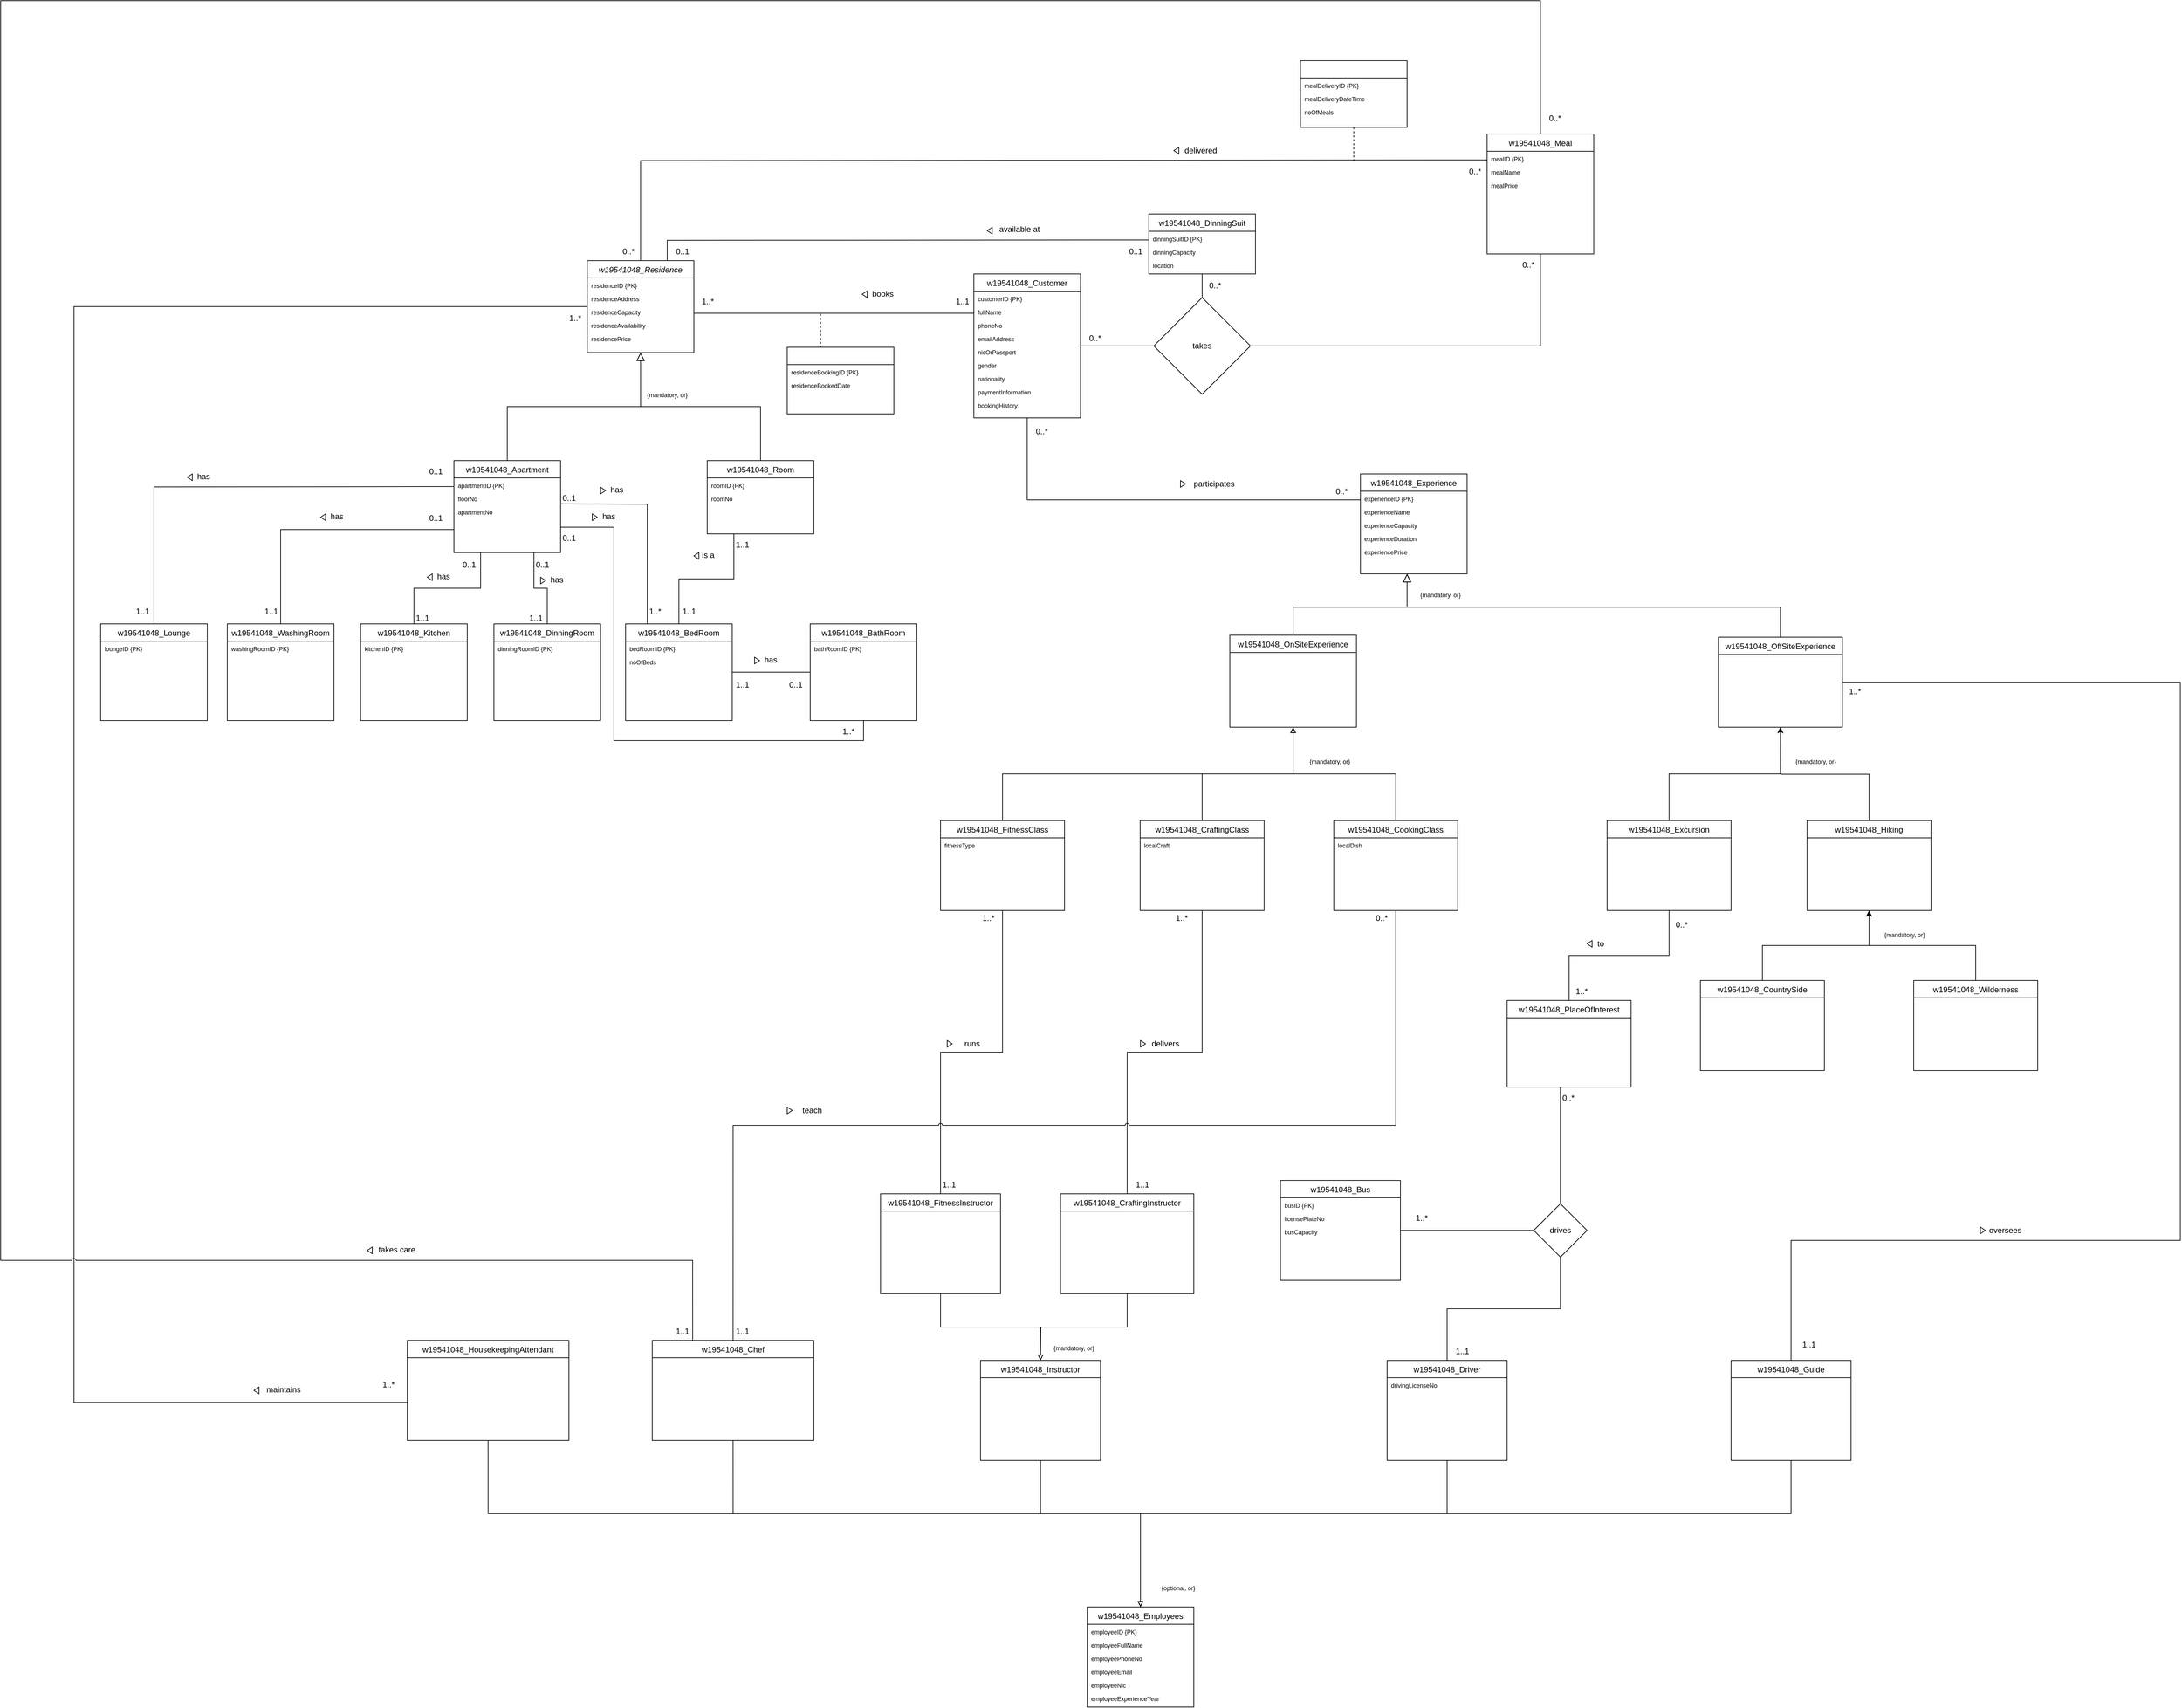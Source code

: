 <mxfile version="22.0.8" type="github">
  <diagram id="C5RBs43oDa-KdzZeNtuy" name="Page-1">
    <mxGraphModel dx="17390" dy="11510" grid="1" gridSize="10" guides="1" tooltips="1" connect="1" arrows="0" fold="1" page="1" pageScale="1" pageWidth="4000" pageHeight="4000" math="0" shadow="0">
      <root>
        <mxCell id="WIyWlLk6GJQsqaUBKTNV-0" />
        <mxCell id="WIyWlLk6GJQsqaUBKTNV-1" parent="WIyWlLk6GJQsqaUBKTNV-0" />
        <mxCell id="AJoFPpmg_Q8oUH99gKXb-42" style="edgeStyle=orthogonalEdgeStyle;rounded=0;orthogonalLoop=1;jettySize=auto;html=1;exitX=0.75;exitY=1;exitDx=0;exitDy=0;entryX=0.5;entryY=0;entryDx=0;entryDy=0;endArrow=none;endFill=0;jumpStyle=arc;" parent="WIyWlLk6GJQsqaUBKTNV-1" source="zkfFHV4jXpPFQw0GAbJ--6" target="AJoFPpmg_Q8oUH99gKXb-17" edge="1">
          <mxGeometry relative="1" as="geometry">
            <mxPoint x="-2849.739" y="-2360" as="targetPoint" />
          </mxGeometry>
        </mxCell>
        <mxCell id="AJoFPpmg_Q8oUH99gKXb-43" style="edgeStyle=orthogonalEdgeStyle;rounded=0;orthogonalLoop=1;jettySize=auto;html=1;exitX=0.25;exitY=1;exitDx=0;exitDy=0;jumpStyle=arc;endArrow=none;endFill=0;" parent="WIyWlLk6GJQsqaUBKTNV-1" source="zkfFHV4jXpPFQw0GAbJ--6" target="AJoFPpmg_Q8oUH99gKXb-11" edge="1">
          <mxGeometry relative="1" as="geometry" />
        </mxCell>
        <mxCell id="AJoFPpmg_Q8oUH99gKXb-45" style="edgeStyle=orthogonalEdgeStyle;rounded=0;orthogonalLoop=1;jettySize=auto;html=1;exitX=0;exitY=0.75;exitDx=0;exitDy=0;jumpStyle=arc;endArrow=none;endFill=0;" parent="WIyWlLk6GJQsqaUBKTNV-1" source="zkfFHV4jXpPFQw0GAbJ--6" target="AJoFPpmg_Q8oUH99gKXb-15" edge="1">
          <mxGeometry relative="1" as="geometry" />
        </mxCell>
        <mxCell id="zkfFHV4jXpPFQw0GAbJ--6" value="w19541048_Apartment" style="swimlane;fontStyle=0;align=center;verticalAlign=top;childLayout=stackLayout;horizontal=1;startSize=26;horizontalStack=0;resizeParent=1;resizeLast=0;collapsible=1;marginBottom=0;rounded=0;shadow=0;strokeWidth=1;" parent="WIyWlLk6GJQsqaUBKTNV-1" vertex="1">
          <mxGeometry x="-2970" y="-2600" width="160" height="138" as="geometry">
            <mxRectangle x="130" y="380" width="160" height="26" as="alternateBounds" />
          </mxGeometry>
        </mxCell>
        <mxCell id="AJoFPpmg_Q8oUH99gKXb-41" style="edgeStyle=orthogonalEdgeStyle;rounded=0;orthogonalLoop=1;jettySize=auto;html=1;exitX=1;exitY=0.5;exitDx=0;exitDy=0;jumpStyle=arc;endArrow=none;endFill=0;entryX=0.203;entryY=0.002;entryDx=0;entryDy=0;entryPerimeter=0;" parent="zkfFHV4jXpPFQw0GAbJ--6" target="AJoFPpmg_Q8oUH99gKXb-8" edge="1">
          <mxGeometry relative="1" as="geometry">
            <mxPoint x="290" y="240" as="targetPoint" />
            <mxPoint x="160.0" y="65" as="sourcePoint" />
          </mxGeometry>
        </mxCell>
        <mxCell id="AJoFPpmg_Q8oUH99gKXb-191" value="apartmentID {PK}" style="text;align=left;verticalAlign=top;spacingLeft=4;spacingRight=4;overflow=hidden;rotatable=0;points=[[0,0.5],[1,0.5]];portConstraint=eastwest;rounded=0;shadow=0;html=0;fontSize=9;imageHeight=10;" parent="zkfFHV4jXpPFQw0GAbJ--6" vertex="1">
          <mxGeometry y="26" width="160" height="20" as="geometry" />
        </mxCell>
        <mxCell id="AJoFPpmg_Q8oUH99gKXb-192" value="floorNo" style="text;align=left;verticalAlign=top;spacingLeft=4;spacingRight=4;overflow=hidden;rotatable=0;points=[[0,0.5],[1,0.5]];portConstraint=eastwest;rounded=0;shadow=0;html=0;fontSize=9;imageHeight=10;" parent="zkfFHV4jXpPFQw0GAbJ--6" vertex="1">
          <mxGeometry y="46" width="160" height="20" as="geometry" />
        </mxCell>
        <mxCell id="AJoFPpmg_Q8oUH99gKXb-193" value="apartmentNo" style="text;align=left;verticalAlign=top;spacingLeft=4;spacingRight=4;overflow=hidden;rotatable=0;points=[[0,0.5],[1,0.5]];portConstraint=eastwest;rounded=0;shadow=0;html=0;fontSize=9;imageHeight=10;" parent="zkfFHV4jXpPFQw0GAbJ--6" vertex="1">
          <mxGeometry y="66" width="160" height="20" as="geometry" />
        </mxCell>
        <mxCell id="zkfFHV4jXpPFQw0GAbJ--12" value="" style="endArrow=block;endSize=10;endFill=0;shadow=0;strokeWidth=1;rounded=0;edgeStyle=elbowEdgeStyle;elbow=vertical;" parent="WIyWlLk6GJQsqaUBKTNV-1" source="zkfFHV4jXpPFQw0GAbJ--6" target="zkfFHV4jXpPFQw0GAbJ--0" edge="1">
          <mxGeometry width="160" relative="1" as="geometry">
            <mxPoint x="-1580" y="-2737" as="sourcePoint" />
            <mxPoint x="-1580" y="-2737" as="targetPoint" />
          </mxGeometry>
        </mxCell>
        <mxCell id="AJoFPpmg_Q8oUH99gKXb-36" style="edgeStyle=orthogonalEdgeStyle;rounded=0;orthogonalLoop=1;jettySize=auto;html=1;jumpStyle=arc;endArrow=none;endFill=0;entryX=0;entryY=0.5;entryDx=0;entryDy=0;exitX=1;exitY=0.5;exitDx=0;exitDy=0;" parent="WIyWlLk6GJQsqaUBKTNV-1" source="AJoFPpmg_Q8oUH99gKXb-8" target="AJoFPpmg_Q8oUH99gKXb-13" edge="1">
          <mxGeometry relative="1" as="geometry">
            <mxPoint x="-2370" y="-2360" as="targetPoint" />
          </mxGeometry>
        </mxCell>
        <mxCell id="AJoFPpmg_Q8oUH99gKXb-37" style="edgeStyle=orthogonalEdgeStyle;rounded=0;orthogonalLoop=1;jettySize=auto;html=1;exitX=0.25;exitY=1;exitDx=0;exitDy=0;endArrow=none;endFill=0;jumpStyle=arc;" parent="WIyWlLk6GJQsqaUBKTNV-1" source="zkfFHV4jXpPFQw0GAbJ--13" target="AJoFPpmg_Q8oUH99gKXb-8" edge="1">
          <mxGeometry relative="1" as="geometry" />
        </mxCell>
        <mxCell id="zkfFHV4jXpPFQw0GAbJ--13" value="w19541048_Room" style="swimlane;fontStyle=0;align=center;verticalAlign=top;childLayout=stackLayout;horizontal=1;startSize=26;horizontalStack=0;resizeParent=1;resizeLast=0;collapsible=1;marginBottom=0;rounded=0;shadow=0;strokeWidth=1;" parent="WIyWlLk6GJQsqaUBKTNV-1" vertex="1">
          <mxGeometry x="-2590" y="-2600" width="160" height="110" as="geometry">
            <mxRectangle x="340" y="380" width="170" height="26" as="alternateBounds" />
          </mxGeometry>
        </mxCell>
        <mxCell id="AJoFPpmg_Q8oUH99gKXb-189" value="roomID {PK}" style="text;align=left;verticalAlign=top;spacingLeft=4;spacingRight=4;overflow=hidden;rotatable=0;points=[[0,0.5],[1,0.5]];portConstraint=eastwest;rounded=0;shadow=0;html=0;fontSize=9;imageHeight=10;" parent="zkfFHV4jXpPFQw0GAbJ--13" vertex="1">
          <mxGeometry y="26" width="160" height="20" as="geometry" />
        </mxCell>
        <mxCell id="AJoFPpmg_Q8oUH99gKXb-190" value="roomNo" style="text;align=left;verticalAlign=top;spacingLeft=4;spacingRight=4;overflow=hidden;rotatable=0;points=[[0,0.5],[1,0.5]];portConstraint=eastwest;rounded=0;shadow=0;html=0;fontSize=9;imageHeight=10;" parent="zkfFHV4jXpPFQw0GAbJ--13" vertex="1">
          <mxGeometry y="46" width="160" height="20" as="geometry" />
        </mxCell>
        <mxCell id="zkfFHV4jXpPFQw0GAbJ--16" value="" style="endArrow=block;endSize=10;endFill=0;shadow=0;strokeWidth=1;rounded=0;edgeStyle=elbowEdgeStyle;elbow=vertical;" parent="WIyWlLk6GJQsqaUBKTNV-1" source="zkfFHV4jXpPFQw0GAbJ--13" target="zkfFHV4jXpPFQw0GAbJ--0" edge="1">
          <mxGeometry width="160" relative="1" as="geometry">
            <mxPoint x="-1570" y="-2567" as="sourcePoint" />
            <mxPoint x="-1470" y="-2669" as="targetPoint" />
          </mxGeometry>
        </mxCell>
        <mxCell id="AJoFPpmg_Q8oUH99gKXb-72" style="edgeStyle=orthogonalEdgeStyle;rounded=0;orthogonalLoop=1;jettySize=auto;html=1;endArrow=none;endFill=0;jumpStyle=arc;" parent="WIyWlLk6GJQsqaUBKTNV-1" source="zkfFHV4jXpPFQw0GAbJ--17" target="AJoFPpmg_Q8oUH99gKXb-71" edge="1">
          <mxGeometry relative="1" as="geometry" />
        </mxCell>
        <mxCell id="AJoFPpmg_Q8oUH99gKXb-96" style="edgeStyle=orthogonalEdgeStyle;rounded=0;orthogonalLoop=1;jettySize=auto;html=1;exitX=0.5;exitY=1;exitDx=0;exitDy=0;entryX=0;entryY=0.5;entryDx=0;entryDy=0;jumpStyle=arc;endArrow=none;endFill=0;" parent="WIyWlLk6GJQsqaUBKTNV-1" source="zkfFHV4jXpPFQw0GAbJ--17" edge="1">
          <mxGeometry relative="1" as="geometry">
            <mxPoint x="-1610" y="-2541" as="targetPoint" />
            <Array as="points">
              <mxPoint x="-2110" y="-2541" />
            </Array>
          </mxGeometry>
        </mxCell>
        <mxCell id="zkfFHV4jXpPFQw0GAbJ--17" value="w19541048_Customer" style="swimlane;fontStyle=0;align=center;verticalAlign=top;childLayout=stackLayout;horizontal=1;startSize=26;horizontalStack=0;resizeParent=1;resizeLast=0;collapsible=1;marginBottom=0;rounded=0;shadow=0;strokeWidth=1;" parent="WIyWlLk6GJQsqaUBKTNV-1" vertex="1">
          <mxGeometry x="-2190" y="-2880" width="160" height="216" as="geometry">
            <mxRectangle x="550" y="140" width="160" height="26" as="alternateBounds" />
          </mxGeometry>
        </mxCell>
        <mxCell id="AJoFPpmg_Q8oUH99gKXb-202" value="customerID {PK}" style="text;align=left;verticalAlign=top;spacingLeft=4;spacingRight=4;overflow=hidden;rotatable=0;points=[[0,0.5],[1,0.5]];portConstraint=eastwest;rounded=0;shadow=0;html=0;fontSize=9;imageHeight=10;" parent="zkfFHV4jXpPFQw0GAbJ--17" vertex="1">
          <mxGeometry y="26" width="160" height="20" as="geometry" />
        </mxCell>
        <mxCell id="AJoFPpmg_Q8oUH99gKXb-203" value="fullName" style="text;align=left;verticalAlign=top;spacingLeft=4;spacingRight=4;overflow=hidden;rotatable=0;points=[[0,0.5],[1,0.5]];portConstraint=eastwest;rounded=0;shadow=0;html=0;fontSize=9;imageHeight=10;" parent="zkfFHV4jXpPFQw0GAbJ--17" vertex="1">
          <mxGeometry y="46" width="160" height="20" as="geometry" />
        </mxCell>
        <mxCell id="AJoFPpmg_Q8oUH99gKXb-204" value="phoneNo" style="text;align=left;verticalAlign=top;spacingLeft=4;spacingRight=4;overflow=hidden;rotatable=0;points=[[0,0.5],[1,0.5]];portConstraint=eastwest;rounded=0;shadow=0;html=0;fontSize=9;imageHeight=10;" parent="zkfFHV4jXpPFQw0GAbJ--17" vertex="1">
          <mxGeometry y="66" width="160" height="20" as="geometry" />
        </mxCell>
        <mxCell id="AJoFPpmg_Q8oUH99gKXb-205" value="emailAddress" style="text;align=left;verticalAlign=top;spacingLeft=4;spacingRight=4;overflow=hidden;rotatable=0;points=[[0,0.5],[1,0.5]];portConstraint=eastwest;rounded=0;shadow=0;html=0;fontSize=9;imageHeight=10;" parent="zkfFHV4jXpPFQw0GAbJ--17" vertex="1">
          <mxGeometry y="86" width="160" height="20" as="geometry" />
        </mxCell>
        <mxCell id="AJoFPpmg_Q8oUH99gKXb-206" value="nicOrPassport" style="text;align=left;verticalAlign=top;spacingLeft=4;spacingRight=4;overflow=hidden;rotatable=0;points=[[0,0.5],[1,0.5]];portConstraint=eastwest;rounded=0;shadow=0;html=0;fontSize=9;imageHeight=10;" parent="zkfFHV4jXpPFQw0GAbJ--17" vertex="1">
          <mxGeometry y="106" width="160" height="20" as="geometry" />
        </mxCell>
        <mxCell id="AJoFPpmg_Q8oUH99gKXb-207" value="gender" style="text;align=left;verticalAlign=top;spacingLeft=4;spacingRight=4;overflow=hidden;rotatable=0;points=[[0,0.5],[1,0.5]];portConstraint=eastwest;rounded=0;shadow=0;html=0;fontSize=9;imageHeight=10;" parent="zkfFHV4jXpPFQw0GAbJ--17" vertex="1">
          <mxGeometry y="126" width="160" height="20" as="geometry" />
        </mxCell>
        <mxCell id="AJoFPpmg_Q8oUH99gKXb-208" value="nationality " style="text;align=left;verticalAlign=top;spacingLeft=4;spacingRight=4;overflow=hidden;rotatable=0;points=[[0,0.5],[1,0.5]];portConstraint=eastwest;rounded=0;shadow=0;html=0;fontSize=9;imageHeight=10;" parent="zkfFHV4jXpPFQw0GAbJ--17" vertex="1">
          <mxGeometry y="146" width="160" height="20" as="geometry" />
        </mxCell>
        <mxCell id="AJoFPpmg_Q8oUH99gKXb-213" value="paymentInformation" style="text;align=left;verticalAlign=top;spacingLeft=4;spacingRight=4;overflow=hidden;rotatable=0;points=[[0,0.5],[1,0.5]];portConstraint=eastwest;rounded=0;shadow=0;html=0;fontSize=9;imageHeight=10;" parent="zkfFHV4jXpPFQw0GAbJ--17" vertex="1">
          <mxGeometry y="166" width="160" height="20" as="geometry" />
        </mxCell>
        <mxCell id="AJoFPpmg_Q8oUH99gKXb-214" value="bookingHistory" style="text;align=left;verticalAlign=top;spacingLeft=4;spacingRight=4;overflow=hidden;rotatable=0;points=[[0,0.5],[1,0.5]];portConstraint=eastwest;rounded=0;shadow=0;html=0;fontSize=9;imageHeight=10;" parent="zkfFHV4jXpPFQw0GAbJ--17" vertex="1">
          <mxGeometry y="186" width="160" height="20" as="geometry" />
        </mxCell>
        <mxCell id="zkfFHV4jXpPFQw0GAbJ--26" value="" style="endArrow=none;shadow=0;strokeWidth=1;rounded=0;endFill=0;edgeStyle=elbowEdgeStyle;elbow=vertical;" parent="WIyWlLk6GJQsqaUBKTNV-1" source="zkfFHV4jXpPFQw0GAbJ--0" target="zkfFHV4jXpPFQw0GAbJ--17" edge="1">
          <mxGeometry x="0.5" y="41" relative="1" as="geometry">
            <mxPoint x="-1400" y="-2748" as="sourcePoint" />
            <mxPoint x="-1240" y="-2748" as="targetPoint" />
            <mxPoint x="-40" y="32" as="offset" />
          </mxGeometry>
        </mxCell>
        <mxCell id="zkfFHV4jXpPFQw0GAbJ--27" value="1..*" style="resizable=0;align=left;verticalAlign=bottom;labelBackgroundColor=none;fontSize=12;" parent="zkfFHV4jXpPFQw0GAbJ--26" connectable="0" vertex="1">
          <mxGeometry x="-1" relative="1" as="geometry">
            <mxPoint x="10" y="-9" as="offset" />
          </mxGeometry>
        </mxCell>
        <mxCell id="zkfFHV4jXpPFQw0GAbJ--29" value="books" style="text;html=1;resizable=0;points=[];;align=center;verticalAlign=middle;labelBackgroundColor=none;rounded=0;shadow=0;strokeWidth=1;fontSize=12;" parent="zkfFHV4jXpPFQw0GAbJ--26" vertex="1" connectable="0">
          <mxGeometry x="0.5" y="49" relative="1" as="geometry">
            <mxPoint x="-32" y="20" as="offset" />
          </mxGeometry>
        </mxCell>
        <mxCell id="AJoFPpmg_Q8oUH99gKXb-77" value="delivered" style="text;html=1;resizable=0;points=[];;align=center;verticalAlign=middle;labelBackgroundColor=none;rounded=0;shadow=0;strokeWidth=1;fontSize=12;" parent="zkfFHV4jXpPFQw0GAbJ--26" vertex="1" connectable="0">
          <mxGeometry x="0.5" y="49" relative="1" as="geometry">
            <mxPoint x="445" y="-195" as="offset" />
          </mxGeometry>
        </mxCell>
        <mxCell id="AJoFPpmg_Q8oUH99gKXb-97" value="participates" style="text;html=1;resizable=0;points=[];;align=center;verticalAlign=middle;labelBackgroundColor=none;rounded=0;shadow=0;strokeWidth=1;fontSize=12;" parent="zkfFHV4jXpPFQw0GAbJ--26" vertex="1" connectable="0">
          <mxGeometry x="0.5" y="49" relative="1" as="geometry">
            <mxPoint x="465" y="305" as="offset" />
          </mxGeometry>
        </mxCell>
        <mxCell id="AJoFPpmg_Q8oUH99gKXb-142" value="runs" style="text;html=1;resizable=0;points=[];;align=center;verticalAlign=middle;labelBackgroundColor=none;rounded=0;shadow=0;strokeWidth=1;fontSize=12;" parent="zkfFHV4jXpPFQw0GAbJ--26" vertex="1" connectable="0">
          <mxGeometry x="0.5" y="49" relative="1" as="geometry">
            <mxPoint x="102" y="1145" as="offset" />
          </mxGeometry>
        </mxCell>
        <mxCell id="AJoFPpmg_Q8oUH99gKXb-145" value="delivers" style="text;html=1;resizable=0;points=[];;align=center;verticalAlign=middle;labelBackgroundColor=none;rounded=0;shadow=0;strokeWidth=1;fontSize=12;" parent="zkfFHV4jXpPFQw0GAbJ--26" vertex="1" connectable="0">
          <mxGeometry x="0.5" y="49" relative="1" as="geometry">
            <mxPoint x="392" y="1145" as="offset" />
          </mxGeometry>
        </mxCell>
        <mxCell id="AJoFPpmg_Q8oUH99gKXb-155" value="teach" style="text;html=1;resizable=0;points=[];;align=center;verticalAlign=middle;labelBackgroundColor=none;rounded=0;shadow=0;strokeWidth=1;fontSize=12;" parent="zkfFHV4jXpPFQw0GAbJ--26" vertex="1" connectable="0">
          <mxGeometry x="0.5" y="49" relative="1" as="geometry">
            <mxPoint x="-138" y="1245" as="offset" />
          </mxGeometry>
        </mxCell>
        <mxCell id="AJoFPpmg_Q8oUH99gKXb-170" value="oversees" style="text;html=1;resizable=0;points=[];;align=center;verticalAlign=middle;labelBackgroundColor=none;rounded=0;shadow=0;strokeWidth=1;fontSize=12;" parent="zkfFHV4jXpPFQw0GAbJ--26" vertex="1" connectable="0">
          <mxGeometry x="0.5" y="49" relative="1" as="geometry">
            <mxPoint x="1652" y="1425" as="offset" />
          </mxGeometry>
        </mxCell>
        <mxCell id="O6CVsFdSKBW9p8Aixap_-11" value="1..1" style="resizable=0;align=left;verticalAlign=bottom;labelBackgroundColor=none;fontSize=12;" connectable="0" vertex="1" parent="zkfFHV4jXpPFQw0GAbJ--26">
          <mxGeometry x="-1" relative="1" as="geometry">
            <mxPoint x="391" y="-9" as="offset" />
          </mxGeometry>
        </mxCell>
        <mxCell id="O6CVsFdSKBW9p8Aixap_-12" value="0..1" style="resizable=0;align=left;verticalAlign=bottom;labelBackgroundColor=none;fontSize=12;" connectable="0" vertex="1" parent="zkfFHV4jXpPFQw0GAbJ--26">
          <mxGeometry x="-1" relative="1" as="geometry">
            <mxPoint x="-29" y="-84" as="offset" />
          </mxGeometry>
        </mxCell>
        <mxCell id="O6CVsFdSKBW9p8Aixap_-13" value="0..1" style="resizable=0;align=left;verticalAlign=bottom;labelBackgroundColor=none;fontSize=12;" connectable="0" vertex="1" parent="zkfFHV4jXpPFQw0GAbJ--26">
          <mxGeometry x="-1" relative="1" as="geometry">
            <mxPoint x="651" y="-84" as="offset" />
          </mxGeometry>
        </mxCell>
        <mxCell id="O6CVsFdSKBW9p8Aixap_-14" value="0..*" style="resizable=0;align=left;verticalAlign=bottom;labelBackgroundColor=none;fontSize=12;" connectable="0" vertex="1" parent="zkfFHV4jXpPFQw0GAbJ--26">
          <mxGeometry x="-1" relative="1" as="geometry">
            <mxPoint x="1161" y="-204" as="offset" />
          </mxGeometry>
        </mxCell>
        <mxCell id="O6CVsFdSKBW9p8Aixap_-17" value="0..*" style="resizable=0;align=left;verticalAlign=bottom;labelBackgroundColor=none;fontSize=12;" connectable="0" vertex="1" parent="zkfFHV4jXpPFQw0GAbJ--26">
          <mxGeometry x="-1" relative="1" as="geometry">
            <mxPoint x="-109" y="-84" as="offset" />
          </mxGeometry>
        </mxCell>
        <mxCell id="O6CVsFdSKBW9p8Aixap_-18" value="0..*" style="resizable=0;align=left;verticalAlign=bottom;labelBackgroundColor=none;fontSize=12;" connectable="0" vertex="1" parent="zkfFHV4jXpPFQw0GAbJ--26">
          <mxGeometry x="-1" relative="1" as="geometry">
            <mxPoint x="1241" y="-64" as="offset" />
          </mxGeometry>
        </mxCell>
        <mxCell id="O6CVsFdSKBW9p8Aixap_-19" value="0..*" style="resizable=0;align=left;verticalAlign=bottom;labelBackgroundColor=none;fontSize=12;" connectable="0" vertex="1" parent="zkfFHV4jXpPFQw0GAbJ--26">
          <mxGeometry x="-1" relative="1" as="geometry">
            <mxPoint x="771" y="-33" as="offset" />
          </mxGeometry>
        </mxCell>
        <mxCell id="O6CVsFdSKBW9p8Aixap_-20" value="0..*" style="resizable=0;align=left;verticalAlign=bottom;labelBackgroundColor=none;fontSize=12;" connectable="0" vertex="1" parent="zkfFHV4jXpPFQw0GAbJ--26">
          <mxGeometry x="-1" relative="1" as="geometry">
            <mxPoint x="591" y="46" as="offset" />
          </mxGeometry>
        </mxCell>
        <mxCell id="O6CVsFdSKBW9p8Aixap_-21" value="0..*" style="resizable=0;align=left;verticalAlign=bottom;labelBackgroundColor=none;fontSize=12;" connectable="0" vertex="1" parent="zkfFHV4jXpPFQw0GAbJ--26">
          <mxGeometry x="-1" relative="1" as="geometry">
            <mxPoint x="961" y="276" as="offset" />
          </mxGeometry>
        </mxCell>
        <mxCell id="O6CVsFdSKBW9p8Aixap_-22" value="0..*" style="resizable=0;align=left;verticalAlign=bottom;labelBackgroundColor=none;fontSize=12;" connectable="0" vertex="1" parent="zkfFHV4jXpPFQw0GAbJ--26">
          <mxGeometry x="-1" relative="1" as="geometry">
            <mxPoint x="511" y="186" as="offset" />
          </mxGeometry>
        </mxCell>
        <mxCell id="O6CVsFdSKBW9p8Aixap_-23" value="0..*" style="resizable=0;align=left;verticalAlign=bottom;labelBackgroundColor=none;fontSize=12;" connectable="0" vertex="1" parent="zkfFHV4jXpPFQw0GAbJ--26">
          <mxGeometry x="-1" relative="1" as="geometry">
            <mxPoint x="1281" y="-284" as="offset" />
          </mxGeometry>
        </mxCell>
        <mxCell id="O6CVsFdSKBW9p8Aixap_-24" value="1..1" style="resizable=0;align=left;verticalAlign=bottom;labelBackgroundColor=none;fontSize=12;" connectable="0" vertex="1" parent="zkfFHV4jXpPFQw0GAbJ--26">
          <mxGeometry x="-1" relative="1" as="geometry">
            <mxPoint x="-29" y="1536" as="offset" />
          </mxGeometry>
        </mxCell>
        <mxCell id="O6CVsFdSKBW9p8Aixap_-25" value="1..*" style="resizable=0;align=left;verticalAlign=bottom;labelBackgroundColor=none;fontSize=12;" connectable="0" vertex="1" parent="zkfFHV4jXpPFQw0GAbJ--26">
          <mxGeometry x="-1" relative="1" as="geometry">
            <mxPoint x="-469" y="1616" as="offset" />
          </mxGeometry>
        </mxCell>
        <mxCell id="O6CVsFdSKBW9p8Aixap_-26" value="1..*" style="resizable=0;align=left;verticalAlign=bottom;labelBackgroundColor=none;fontSize=12;" connectable="0" vertex="1" parent="zkfFHV4jXpPFQw0GAbJ--26">
          <mxGeometry x="-1" relative="1" as="geometry">
            <mxPoint x="-189" y="16" as="offset" />
          </mxGeometry>
        </mxCell>
        <mxCell id="O6CVsFdSKBW9p8Aixap_-27" value="0..1" style="resizable=0;align=left;verticalAlign=bottom;labelBackgroundColor=none;fontSize=12;" connectable="0" vertex="1" parent="zkfFHV4jXpPFQw0GAbJ--26">
          <mxGeometry x="-1" relative="1" as="geometry">
            <mxPoint x="-399" y="246" as="offset" />
          </mxGeometry>
        </mxCell>
        <mxCell id="O6CVsFdSKBW9p8Aixap_-28" value="1..1" style="resizable=0;align=left;verticalAlign=bottom;labelBackgroundColor=none;fontSize=12;" connectable="0" vertex="1" parent="zkfFHV4jXpPFQw0GAbJ--26">
          <mxGeometry x="-1" relative="1" as="geometry">
            <mxPoint x="-839" y="456" as="offset" />
          </mxGeometry>
        </mxCell>
        <mxCell id="O6CVsFdSKBW9p8Aixap_-29" value="1..1" style="resizable=0;align=left;verticalAlign=bottom;labelBackgroundColor=none;fontSize=12;" connectable="0" vertex="1" parent="zkfFHV4jXpPFQw0GAbJ--26">
          <mxGeometry x="-1" relative="1" as="geometry">
            <mxPoint x="-646" y="456" as="offset" />
          </mxGeometry>
        </mxCell>
        <mxCell id="O6CVsFdSKBW9p8Aixap_-30" value="0..1" style="resizable=0;align=left;verticalAlign=bottom;labelBackgroundColor=none;fontSize=12;" connectable="0" vertex="1" parent="zkfFHV4jXpPFQw0GAbJ--26">
          <mxGeometry x="-1" relative="1" as="geometry">
            <mxPoint x="-399" y="316" as="offset" />
          </mxGeometry>
        </mxCell>
        <mxCell id="O6CVsFdSKBW9p8Aixap_-31" value="0..1" style="resizable=0;align=left;verticalAlign=bottom;labelBackgroundColor=none;fontSize=12;" connectable="0" vertex="1" parent="zkfFHV4jXpPFQw0GAbJ--26">
          <mxGeometry x="-1" relative="1" as="geometry">
            <mxPoint x="-349" y="386" as="offset" />
          </mxGeometry>
        </mxCell>
        <mxCell id="O6CVsFdSKBW9p8Aixap_-32" value="1..1" style="resizable=0;align=left;verticalAlign=bottom;labelBackgroundColor=none;fontSize=12;" connectable="0" vertex="1" parent="zkfFHV4jXpPFQw0GAbJ--26">
          <mxGeometry x="-1" relative="1" as="geometry">
            <mxPoint x="-419" y="466" as="offset" />
          </mxGeometry>
        </mxCell>
        <mxCell id="O6CVsFdSKBW9p8Aixap_-33" value="0..1" style="resizable=0;align=left;verticalAlign=bottom;labelBackgroundColor=none;fontSize=12;" connectable="0" vertex="1" parent="zkfFHV4jXpPFQw0GAbJ--26">
          <mxGeometry x="-1" relative="1" as="geometry">
            <mxPoint x="-239" y="386" as="offset" />
          </mxGeometry>
        </mxCell>
        <mxCell id="O6CVsFdSKBW9p8Aixap_-34" value="1..1" style="resizable=0;align=left;verticalAlign=bottom;labelBackgroundColor=none;fontSize=12;" connectable="0" vertex="1" parent="zkfFHV4jXpPFQw0GAbJ--26">
          <mxGeometry x="-1" relative="1" as="geometry">
            <mxPoint x="-249" y="466" as="offset" />
          </mxGeometry>
        </mxCell>
        <mxCell id="O6CVsFdSKBW9p8Aixap_-35" value="0..1" style="resizable=0;align=left;verticalAlign=bottom;labelBackgroundColor=none;fontSize=12;" connectable="0" vertex="1" parent="zkfFHV4jXpPFQw0GAbJ--26">
          <mxGeometry x="-1" relative="1" as="geometry">
            <mxPoint x="-199" y="346" as="offset" />
          </mxGeometry>
        </mxCell>
        <mxCell id="O6CVsFdSKBW9p8Aixap_-36" value="0..1" style="resizable=0;align=left;verticalAlign=bottom;labelBackgroundColor=none;fontSize=12;" connectable="0" vertex="1" parent="zkfFHV4jXpPFQw0GAbJ--26">
          <mxGeometry x="-1" relative="1" as="geometry">
            <mxPoint x="-199" y="286" as="offset" />
          </mxGeometry>
        </mxCell>
        <mxCell id="O6CVsFdSKBW9p8Aixap_-37" value="1..*" style="resizable=0;align=left;verticalAlign=bottom;labelBackgroundColor=none;fontSize=12;" connectable="0" vertex="1" parent="zkfFHV4jXpPFQw0GAbJ--26">
          <mxGeometry x="-1" relative="1" as="geometry">
            <mxPoint x="-69" y="456" as="offset" />
          </mxGeometry>
        </mxCell>
        <mxCell id="O6CVsFdSKBW9p8Aixap_-38" value="1..1" style="resizable=0;align=left;verticalAlign=bottom;labelBackgroundColor=none;fontSize=12;" connectable="0" vertex="1" parent="zkfFHV4jXpPFQw0GAbJ--26">
          <mxGeometry x="-1" relative="1" as="geometry">
            <mxPoint x="-19" y="456" as="offset" />
          </mxGeometry>
        </mxCell>
        <mxCell id="O6CVsFdSKBW9p8Aixap_-39" value="1..1" style="resizable=0;align=left;verticalAlign=bottom;labelBackgroundColor=none;fontSize=12;" connectable="0" vertex="1" parent="zkfFHV4jXpPFQw0GAbJ--26">
          <mxGeometry x="-1" relative="1" as="geometry">
            <mxPoint x="61" y="356" as="offset" />
          </mxGeometry>
        </mxCell>
        <mxCell id="O6CVsFdSKBW9p8Aixap_-40" value="1..1" style="resizable=0;align=left;verticalAlign=bottom;labelBackgroundColor=none;fontSize=12;" connectable="0" vertex="1" parent="zkfFHV4jXpPFQw0GAbJ--26">
          <mxGeometry x="-1" relative="1" as="geometry">
            <mxPoint x="61" y="566" as="offset" />
          </mxGeometry>
        </mxCell>
        <mxCell id="O6CVsFdSKBW9p8Aixap_-41" value="0..1" style="resizable=0;align=left;verticalAlign=bottom;labelBackgroundColor=none;fontSize=12;" connectable="0" vertex="1" parent="zkfFHV4jXpPFQw0GAbJ--26">
          <mxGeometry x="-1" relative="1" as="geometry">
            <mxPoint x="141" y="566" as="offset" />
          </mxGeometry>
        </mxCell>
        <mxCell id="O6CVsFdSKBW9p8Aixap_-42" value="1..*" style="resizable=0;align=left;verticalAlign=bottom;labelBackgroundColor=none;fontSize=12;" connectable="0" vertex="1" parent="zkfFHV4jXpPFQw0GAbJ--26">
          <mxGeometry x="-1" relative="1" as="geometry">
            <mxPoint x="221" y="636" as="offset" />
          </mxGeometry>
        </mxCell>
        <mxCell id="O6CVsFdSKBW9p8Aixap_-44" value="0..*" style="resizable=0;align=left;verticalAlign=bottom;labelBackgroundColor=none;fontSize=12;" connectable="0" vertex="1" parent="zkfFHV4jXpPFQw0GAbJ--26">
          <mxGeometry x="-1" relative="1" as="geometry">
            <mxPoint x="1471" y="926" as="offset" />
          </mxGeometry>
        </mxCell>
        <mxCell id="O6CVsFdSKBW9p8Aixap_-45" value="1..*" style="resizable=0;align=left;verticalAlign=bottom;labelBackgroundColor=none;fontSize=12;" connectable="0" vertex="1" parent="zkfFHV4jXpPFQw0GAbJ--26">
          <mxGeometry x="-1" relative="1" as="geometry">
            <mxPoint x="1321" y="1026" as="offset" />
          </mxGeometry>
        </mxCell>
        <mxCell id="O6CVsFdSKBW9p8Aixap_-46" value="1..1" style="resizable=0;align=left;verticalAlign=bottom;labelBackgroundColor=none;fontSize=12;" connectable="0" vertex="1" parent="zkfFHV4jXpPFQw0GAbJ--26">
          <mxGeometry x="-1" relative="1" as="geometry">
            <mxPoint x="1661" y="1556" as="offset" />
          </mxGeometry>
        </mxCell>
        <mxCell id="O6CVsFdSKBW9p8Aixap_-47" value="1..*" style="resizable=0;align=left;verticalAlign=bottom;labelBackgroundColor=none;fontSize=12;" connectable="0" vertex="1" parent="zkfFHV4jXpPFQw0GAbJ--26">
          <mxGeometry x="-1" relative="1" as="geometry">
            <mxPoint x="1731" y="576" as="offset" />
          </mxGeometry>
        </mxCell>
        <mxCell id="O6CVsFdSKBW9p8Aixap_-48" value="1..*" style="resizable=0;align=left;verticalAlign=bottom;labelBackgroundColor=none;fontSize=12;" connectable="0" vertex="1" parent="zkfFHV4jXpPFQw0GAbJ--26">
          <mxGeometry x="-1" relative="1" as="geometry">
            <mxPoint x="1081" y="1366" as="offset" />
          </mxGeometry>
        </mxCell>
        <mxCell id="O6CVsFdSKBW9p8Aixap_-49" value="1..1" style="resizable=0;align=left;verticalAlign=bottom;labelBackgroundColor=none;fontSize=12;" connectable="0" vertex="1" parent="zkfFHV4jXpPFQw0GAbJ--26">
          <mxGeometry x="-1" relative="1" as="geometry">
            <mxPoint x="1141" y="1566" as="offset" />
          </mxGeometry>
        </mxCell>
        <mxCell id="O6CVsFdSKBW9p8Aixap_-50" value="0..*" style="resizable=0;align=left;verticalAlign=bottom;labelBackgroundColor=none;fontSize=12;" connectable="0" vertex="1" parent="zkfFHV4jXpPFQw0GAbJ--26">
          <mxGeometry x="-1" relative="1" as="geometry">
            <mxPoint x="1301" y="1186" as="offset" />
          </mxGeometry>
        </mxCell>
        <mxCell id="O6CVsFdSKBW9p8Aixap_-51" value="0..*" style="resizable=0;align=left;verticalAlign=bottom;labelBackgroundColor=none;fontSize=12;" connectable="0" vertex="1" parent="zkfFHV4jXpPFQw0GAbJ--26">
          <mxGeometry x="-1" relative="1" as="geometry">
            <mxPoint x="1021" y="916" as="offset" />
          </mxGeometry>
        </mxCell>
        <mxCell id="O6CVsFdSKBW9p8Aixap_-52" value="1..1" style="resizable=0;align=left;verticalAlign=bottom;labelBackgroundColor=none;fontSize=12;" connectable="0" vertex="1" parent="zkfFHV4jXpPFQw0GAbJ--26">
          <mxGeometry x="-1" relative="1" as="geometry">
            <mxPoint x="61" y="1536" as="offset" />
          </mxGeometry>
        </mxCell>
        <mxCell id="O6CVsFdSKBW9p8Aixap_-53" value="1..*" style="resizable=0;align=left;verticalAlign=bottom;labelBackgroundColor=none;fontSize=12;" connectable="0" vertex="1" parent="zkfFHV4jXpPFQw0GAbJ--26">
          <mxGeometry x="-1" relative="1" as="geometry">
            <mxPoint x="721" y="916" as="offset" />
          </mxGeometry>
        </mxCell>
        <mxCell id="O6CVsFdSKBW9p8Aixap_-54" value="1..1" style="resizable=0;align=left;verticalAlign=bottom;labelBackgroundColor=none;fontSize=12;" connectable="0" vertex="1" parent="zkfFHV4jXpPFQw0GAbJ--26">
          <mxGeometry x="-1" relative="1" as="geometry">
            <mxPoint x="661" y="1316" as="offset" />
          </mxGeometry>
        </mxCell>
        <mxCell id="O6CVsFdSKBW9p8Aixap_-55" value="1..1" style="resizable=0;align=left;verticalAlign=bottom;labelBackgroundColor=none;fontSize=12;" connectable="0" vertex="1" parent="zkfFHV4jXpPFQw0GAbJ--26">
          <mxGeometry x="-1" relative="1" as="geometry">
            <mxPoint x="371" y="1316" as="offset" />
          </mxGeometry>
        </mxCell>
        <mxCell id="O6CVsFdSKBW9p8Aixap_-56" value="1..*" style="resizable=0;align=left;verticalAlign=bottom;labelBackgroundColor=none;fontSize=12;" connectable="0" vertex="1" parent="zkfFHV4jXpPFQw0GAbJ--26">
          <mxGeometry x="-1" relative="1" as="geometry">
            <mxPoint x="431" y="916" as="offset" />
          </mxGeometry>
        </mxCell>
        <mxCell id="AJoFPpmg_Q8oUH99gKXb-149" style="edgeStyle=orthogonalEdgeStyle;rounded=0;orthogonalLoop=1;jettySize=auto;html=1;exitX=0;exitY=0.5;exitDx=0;exitDy=0;entryX=0;entryY=0.5;entryDx=0;entryDy=0;endArrow=none;endFill=0;jumpStyle=arc;" parent="WIyWlLk6GJQsqaUBKTNV-1" source="zkfFHV4jXpPFQw0GAbJ--0" target="AJoFPpmg_Q8oUH99gKXb-147" edge="1">
          <mxGeometry relative="1" as="geometry">
            <Array as="points">
              <mxPoint x="-3540" y="-2831" />
              <mxPoint x="-3540" y="-1187" />
            </Array>
          </mxGeometry>
        </mxCell>
        <mxCell id="zkfFHV4jXpPFQw0GAbJ--0" value="w19541048_Residence" style="swimlane;fontStyle=2;align=center;verticalAlign=top;childLayout=stackLayout;horizontal=1;startSize=26;horizontalStack=0;resizeParent=1;resizeLast=0;collapsible=1;marginBottom=0;rounded=0;shadow=0;strokeWidth=1;" parent="WIyWlLk6GJQsqaUBKTNV-1" vertex="1">
          <mxGeometry x="-2770" y="-2900" width="160" height="138" as="geometry">
            <mxRectangle x="-760" y="80" width="160" height="26" as="alternateBounds" />
          </mxGeometry>
        </mxCell>
        <mxCell id="zkfFHV4jXpPFQw0GAbJ--3" value="residenceID {PK}" style="text;align=left;verticalAlign=top;spacingLeft=4;spacingRight=4;overflow=hidden;rotatable=0;points=[[0,0.5],[1,0.5]];portConstraint=eastwest;rounded=0;shadow=0;html=0;fontSize=9;imageHeight=10;" parent="zkfFHV4jXpPFQw0GAbJ--0" vertex="1">
          <mxGeometry y="26" width="160" height="20" as="geometry" />
        </mxCell>
        <mxCell id="AJoFPpmg_Q8oUH99gKXb-182" value="residenceAddress" style="text;align=left;verticalAlign=top;spacingLeft=4;spacingRight=4;overflow=hidden;rotatable=0;points=[[0,0.5],[1,0.5]];portConstraint=eastwest;rounded=0;shadow=0;html=0;fontSize=9;imageHeight=10;" parent="zkfFHV4jXpPFQw0GAbJ--0" vertex="1">
          <mxGeometry y="46" width="160" height="20" as="geometry" />
        </mxCell>
        <mxCell id="AJoFPpmg_Q8oUH99gKXb-181" value="residenceCapacity" style="text;align=left;verticalAlign=top;spacingLeft=4;spacingRight=4;overflow=hidden;rotatable=0;points=[[0,0.5],[1,0.5]];portConstraint=eastwest;rounded=0;shadow=0;html=0;fontSize=9;imageHeight=10;" parent="zkfFHV4jXpPFQw0GAbJ--0" vertex="1">
          <mxGeometry y="66" width="160" height="20" as="geometry" />
        </mxCell>
        <mxCell id="AJoFPpmg_Q8oUH99gKXb-180" value="residenceAvailability" style="text;align=left;verticalAlign=top;spacingLeft=4;spacingRight=4;overflow=hidden;rotatable=0;points=[[0,0.5],[1,0.5]];portConstraint=eastwest;rounded=0;shadow=0;html=0;fontSize=9;imageHeight=10;" parent="zkfFHV4jXpPFQw0GAbJ--0" vertex="1">
          <mxGeometry y="86" width="160" height="20" as="geometry" />
        </mxCell>
        <mxCell id="AJoFPpmg_Q8oUH99gKXb-188" value="residencePrice" style="text;align=left;verticalAlign=top;spacingLeft=4;spacingRight=4;overflow=hidden;rotatable=0;points=[[0,0.5],[1,0.5]];portConstraint=eastwest;rounded=0;shadow=0;html=0;fontSize=9;imageHeight=10;" parent="zkfFHV4jXpPFQw0GAbJ--0" vertex="1">
          <mxGeometry y="106" width="160" height="20" as="geometry" />
        </mxCell>
        <mxCell id="AJoFPpmg_Q8oUH99gKXb-1" value="" style="triangle;whiteSpace=wrap;html=1;rotation=-180;" parent="WIyWlLk6GJQsqaUBKTNV-1" vertex="1">
          <mxGeometry x="-2357.5" y="-2854.5" width="7.5" height="10" as="geometry" />
        </mxCell>
        <mxCell id="AJoFPpmg_Q8oUH99gKXb-8" value="w19541048_BedRoom" style="swimlane;fontStyle=0;align=center;verticalAlign=top;childLayout=stackLayout;horizontal=1;startSize=26;horizontalStack=0;resizeParent=1;resizeLast=0;collapsible=1;marginBottom=0;rounded=0;shadow=0;strokeWidth=1;" parent="WIyWlLk6GJQsqaUBKTNV-1" vertex="1">
          <mxGeometry x="-2712.5" y="-2355" width="160" height="145" as="geometry">
            <mxRectangle x="340" y="380" width="170" height="26" as="alternateBounds" />
          </mxGeometry>
        </mxCell>
        <mxCell id="AJoFPpmg_Q8oUH99gKXb-198" value="bedRoomID {PK}" style="text;align=left;verticalAlign=top;spacingLeft=4;spacingRight=4;overflow=hidden;rotatable=0;points=[[0,0.5],[1,0.5]];portConstraint=eastwest;rounded=0;shadow=0;html=0;fontSize=9;imageHeight=10;" parent="AJoFPpmg_Q8oUH99gKXb-8" vertex="1">
          <mxGeometry y="26" width="160" height="20" as="geometry" />
        </mxCell>
        <mxCell id="AJoFPpmg_Q8oUH99gKXb-201" value="noOfBeds" style="text;align=left;verticalAlign=top;spacingLeft=4;spacingRight=4;overflow=hidden;rotatable=0;points=[[0,0.5],[1,0.5]];portConstraint=eastwest;rounded=0;shadow=0;html=0;fontSize=9;imageHeight=10;" parent="AJoFPpmg_Q8oUH99gKXb-8" vertex="1">
          <mxGeometry y="46" width="160" height="20" as="geometry" />
        </mxCell>
        <mxCell id="AJoFPpmg_Q8oUH99gKXb-11" value="w19541048_Kitchen" style="swimlane;fontStyle=0;align=center;verticalAlign=top;childLayout=stackLayout;horizontal=1;startSize=26;horizontalStack=0;resizeParent=1;resizeLast=0;collapsible=1;marginBottom=0;rounded=0;shadow=0;strokeWidth=1;" parent="WIyWlLk6GJQsqaUBKTNV-1" vertex="1">
          <mxGeometry x="-3110" y="-2355" width="160" height="145" as="geometry">
            <mxRectangle x="340" y="380" width="170" height="26" as="alternateBounds" />
          </mxGeometry>
        </mxCell>
        <mxCell id="AJoFPpmg_Q8oUH99gKXb-196" value="kitchenID {PK}" style="text;align=left;verticalAlign=top;spacingLeft=4;spacingRight=4;overflow=hidden;rotatable=0;points=[[0,0.5],[1,0.5]];portConstraint=eastwest;rounded=0;shadow=0;html=0;fontSize=9;imageHeight=10;" parent="AJoFPpmg_Q8oUH99gKXb-11" vertex="1">
          <mxGeometry y="26" width="160" height="20" as="geometry" />
        </mxCell>
        <mxCell id="AJoFPpmg_Q8oUH99gKXb-13" value="w19541048_BathRoom" style="swimlane;fontStyle=0;align=center;verticalAlign=top;childLayout=stackLayout;horizontal=1;startSize=26;horizontalStack=0;resizeParent=1;resizeLast=0;collapsible=1;marginBottom=0;rounded=0;shadow=0;strokeWidth=1;" parent="WIyWlLk6GJQsqaUBKTNV-1" vertex="1">
          <mxGeometry x="-2435.5" y="-2355" width="160" height="145" as="geometry">
            <mxRectangle x="340" y="380" width="170" height="26" as="alternateBounds" />
          </mxGeometry>
        </mxCell>
        <mxCell id="AJoFPpmg_Q8oUH99gKXb-199" value="bathRoomID {PK}" style="text;align=left;verticalAlign=top;spacingLeft=4;spacingRight=4;overflow=hidden;rotatable=0;points=[[0,0.5],[1,0.5]];portConstraint=eastwest;rounded=0;shadow=0;html=0;fontSize=9;imageHeight=10;" parent="AJoFPpmg_Q8oUH99gKXb-13" vertex="1">
          <mxGeometry y="26" width="160" height="20" as="geometry" />
        </mxCell>
        <mxCell id="AJoFPpmg_Q8oUH99gKXb-15" value="w19541048_WashingRoom" style="swimlane;fontStyle=0;align=center;verticalAlign=top;childLayout=stackLayout;horizontal=1;startSize=26;horizontalStack=0;resizeParent=1;resizeLast=0;collapsible=1;marginBottom=0;rounded=0;shadow=0;strokeWidth=1;" parent="WIyWlLk6GJQsqaUBKTNV-1" vertex="1">
          <mxGeometry x="-3310" y="-2355" width="160" height="145" as="geometry">
            <mxRectangle x="340" y="380" width="170" height="26" as="alternateBounds" />
          </mxGeometry>
        </mxCell>
        <mxCell id="AJoFPpmg_Q8oUH99gKXb-195" value="washingRoomID {PK}" style="text;align=left;verticalAlign=top;spacingLeft=4;spacingRight=4;overflow=hidden;rotatable=0;points=[[0,0.5],[1,0.5]];portConstraint=eastwest;rounded=0;shadow=0;html=0;fontSize=9;imageHeight=10;" parent="AJoFPpmg_Q8oUH99gKXb-15" vertex="1">
          <mxGeometry y="26" width="160" height="20" as="geometry" />
        </mxCell>
        <mxCell id="AJoFPpmg_Q8oUH99gKXb-17" value="w19541048_DinningRoom" style="swimlane;fontStyle=0;align=center;verticalAlign=top;childLayout=stackLayout;horizontal=1;startSize=26;horizontalStack=0;resizeParent=1;resizeLast=0;collapsible=1;marginBottom=0;rounded=0;shadow=0;strokeWidth=1;" parent="WIyWlLk6GJQsqaUBKTNV-1" vertex="1">
          <mxGeometry x="-2910" y="-2355" width="160" height="145" as="geometry">
            <mxRectangle x="340" y="380" width="170" height="26" as="alternateBounds" />
          </mxGeometry>
        </mxCell>
        <mxCell id="AJoFPpmg_Q8oUH99gKXb-197" value="dinningRoomID {PK} " style="text;align=left;verticalAlign=top;spacingLeft=4;spacingRight=4;overflow=hidden;rotatable=0;points=[[0,0.5],[1,0.5]];portConstraint=eastwest;rounded=0;shadow=0;html=0;fontSize=9;imageHeight=10;" parent="AJoFPpmg_Q8oUH99gKXb-17" vertex="1">
          <mxGeometry y="26" width="160" height="20" as="geometry" />
        </mxCell>
        <mxCell id="AJoFPpmg_Q8oUH99gKXb-19" value="w19541048_Lounge" style="swimlane;fontStyle=0;align=center;verticalAlign=top;childLayout=stackLayout;horizontal=1;startSize=26;horizontalStack=0;resizeParent=1;resizeLast=0;collapsible=1;marginBottom=0;rounded=0;shadow=0;strokeWidth=1;" parent="WIyWlLk6GJQsqaUBKTNV-1" vertex="1">
          <mxGeometry x="-3500" y="-2355" width="160" height="145" as="geometry">
            <mxRectangle x="340" y="380" width="170" height="26" as="alternateBounds" />
          </mxGeometry>
        </mxCell>
        <mxCell id="AJoFPpmg_Q8oUH99gKXb-194" value="loungeID {PK}" style="text;align=left;verticalAlign=top;spacingLeft=4;spacingRight=4;overflow=hidden;rotatable=0;points=[[0,0.5],[1,0.5]];portConstraint=eastwest;rounded=0;shadow=0;html=0;fontSize=9;imageHeight=10;" parent="AJoFPpmg_Q8oUH99gKXb-19" vertex="1">
          <mxGeometry y="26" width="160" height="20" as="geometry" />
        </mxCell>
        <mxCell id="AJoFPpmg_Q8oUH99gKXb-38" style="edgeStyle=orthogonalEdgeStyle;rounded=0;orthogonalLoop=1;jettySize=auto;html=1;jumpStyle=arc;endArrow=none;endFill=0;exitX=1;exitY=0.75;exitDx=0;exitDy=0;entryX=0.5;entryY=1;entryDx=0;entryDy=0;" parent="WIyWlLk6GJQsqaUBKTNV-1" source="zkfFHV4jXpPFQw0GAbJ--6" target="AJoFPpmg_Q8oUH99gKXb-13" edge="1">
          <mxGeometry relative="1" as="geometry">
            <mxPoint x="-2470" y="-2290" as="targetPoint" />
            <mxPoint x="-2800" y="-2540" as="sourcePoint" />
            <Array as="points">
              <mxPoint x="-2810" y="-2500" />
              <mxPoint x="-2730" y="-2500" />
              <mxPoint x="-2730" y="-2180" />
              <mxPoint x="-2355" y="-2180" />
            </Array>
          </mxGeometry>
        </mxCell>
        <mxCell id="AJoFPpmg_Q8oUH99gKXb-46" style="edgeStyle=orthogonalEdgeStyle;rounded=0;orthogonalLoop=1;jettySize=auto;html=1;exitX=0;exitY=0.5;exitDx=0;exitDy=0;entryX=0.5;entryY=0;entryDx=0;entryDy=0;endArrow=none;endFill=0;jumpStyle=arc;" parent="WIyWlLk6GJQsqaUBKTNV-1" target="AJoFPpmg_Q8oUH99gKXb-19" edge="1">
          <mxGeometry relative="1" as="geometry">
            <mxPoint x="-2970.0" y="-2561" as="sourcePoint" />
          </mxGeometry>
        </mxCell>
        <mxCell id="AJoFPpmg_Q8oUH99gKXb-48" value="is a" style="text;html=1;resizable=0;points=[];;align=center;verticalAlign=middle;labelBackgroundColor=none;rounded=0;shadow=0;strokeWidth=1;fontSize=12;" parent="WIyWlLk6GJQsqaUBKTNV-1" vertex="1" connectable="0">
          <mxGeometry x="-2590.001" y="-2456.996" as="geometry">
            <mxPoint x="1" y="-1" as="offset" />
          </mxGeometry>
        </mxCell>
        <mxCell id="AJoFPpmg_Q8oUH99gKXb-49" value="" style="triangle;whiteSpace=wrap;html=1;rotation=-180;" parent="WIyWlLk6GJQsqaUBKTNV-1" vertex="1">
          <mxGeometry x="-2610" y="-2462" width="7.5" height="10" as="geometry" />
        </mxCell>
        <mxCell id="AJoFPpmg_Q8oUH99gKXb-50" value="has" style="text;html=1;resizable=0;points=[];;align=center;verticalAlign=middle;labelBackgroundColor=none;rounded=0;shadow=0;strokeWidth=1;fontSize=12;" parent="WIyWlLk6GJQsqaUBKTNV-1" vertex="1" connectable="0">
          <mxGeometry x="-2499.001" y="-2299.996" as="geometry">
            <mxPoint x="4" y="-1" as="offset" />
          </mxGeometry>
        </mxCell>
        <mxCell id="AJoFPpmg_Q8oUH99gKXb-51" value="" style="triangle;whiteSpace=wrap;html=1;rotation=180;direction=west;" parent="WIyWlLk6GJQsqaUBKTNV-1" vertex="1">
          <mxGeometry x="-2519" y="-2305" width="7.5" height="10" as="geometry" />
        </mxCell>
        <mxCell id="AJoFPpmg_Q8oUH99gKXb-52" value="has" style="text;html=1;resizable=0;points=[];;align=center;verticalAlign=middle;labelBackgroundColor=none;rounded=0;shadow=0;strokeWidth=1;fontSize=12;" parent="WIyWlLk6GJQsqaUBKTNV-1" vertex="1" connectable="0">
          <mxGeometry x="-2990.001" y="-2424.996" as="geometry">
            <mxPoint x="4" y="-1" as="offset" />
          </mxGeometry>
        </mxCell>
        <mxCell id="AJoFPpmg_Q8oUH99gKXb-53" value="" style="triangle;whiteSpace=wrap;html=1;rotation=-180;" parent="WIyWlLk6GJQsqaUBKTNV-1" vertex="1">
          <mxGeometry x="-3010" y="-2430" width="7.5" height="10" as="geometry" />
        </mxCell>
        <mxCell id="AJoFPpmg_Q8oUH99gKXb-54" value="has" style="text;html=1;resizable=0;points=[];;align=center;verticalAlign=middle;labelBackgroundColor=none;rounded=0;shadow=0;strokeWidth=1;fontSize=12;" parent="WIyWlLk6GJQsqaUBKTNV-1" vertex="1" connectable="0">
          <mxGeometry x="-3150.001" y="-2514.996" as="geometry">
            <mxPoint x="4" y="-1" as="offset" />
          </mxGeometry>
        </mxCell>
        <mxCell id="AJoFPpmg_Q8oUH99gKXb-55" value="" style="triangle;whiteSpace=wrap;html=1;rotation=-180;" parent="WIyWlLk6GJQsqaUBKTNV-1" vertex="1">
          <mxGeometry x="-3170" y="-2520" width="7.5" height="10" as="geometry" />
        </mxCell>
        <mxCell id="AJoFPpmg_Q8oUH99gKXb-56" value="has" style="text;html=1;resizable=0;points=[];;align=center;verticalAlign=middle;labelBackgroundColor=none;rounded=0;shadow=0;strokeWidth=1;fontSize=12;" parent="WIyWlLk6GJQsqaUBKTNV-1" vertex="1" connectable="0">
          <mxGeometry x="-3350.001" y="-2574.996" as="geometry">
            <mxPoint x="4" y="-1" as="offset" />
          </mxGeometry>
        </mxCell>
        <mxCell id="AJoFPpmg_Q8oUH99gKXb-57" value="" style="triangle;whiteSpace=wrap;html=1;rotation=-180;" parent="WIyWlLk6GJQsqaUBKTNV-1" vertex="1">
          <mxGeometry x="-3370" y="-2580" width="7.5" height="10" as="geometry" />
        </mxCell>
        <mxCell id="AJoFPpmg_Q8oUH99gKXb-58" value="has" style="text;html=1;resizable=0;points=[];;align=center;verticalAlign=middle;labelBackgroundColor=none;rounded=0;shadow=0;strokeWidth=1;fontSize=12;" parent="WIyWlLk6GJQsqaUBKTNV-1" vertex="1" connectable="0">
          <mxGeometry x="-2730.001" y="-2554.996" as="geometry">
            <mxPoint x="4" y="-1" as="offset" />
          </mxGeometry>
        </mxCell>
        <mxCell id="AJoFPpmg_Q8oUH99gKXb-59" value="" style="triangle;whiteSpace=wrap;html=1;rotation=180;direction=west;" parent="WIyWlLk6GJQsqaUBKTNV-1" vertex="1">
          <mxGeometry x="-2750" y="-2560" width="7.5" height="10" as="geometry" />
        </mxCell>
        <mxCell id="AJoFPpmg_Q8oUH99gKXb-60" value="has" style="text;html=1;resizable=0;points=[];;align=center;verticalAlign=middle;labelBackgroundColor=none;rounded=0;shadow=0;strokeWidth=1;fontSize=12;" parent="WIyWlLk6GJQsqaUBKTNV-1" vertex="1" connectable="0">
          <mxGeometry x="-2742.501" y="-2514.996" as="geometry">
            <mxPoint x="4" y="-1" as="offset" />
          </mxGeometry>
        </mxCell>
        <mxCell id="AJoFPpmg_Q8oUH99gKXb-61" value="" style="triangle;whiteSpace=wrap;html=1;rotation=180;direction=west;" parent="WIyWlLk6GJQsqaUBKTNV-1" vertex="1">
          <mxGeometry x="-2762.5" y="-2520" width="7.5" height="10" as="geometry" />
        </mxCell>
        <mxCell id="AJoFPpmg_Q8oUH99gKXb-62" value="has" style="text;html=1;resizable=0;points=[];;align=center;verticalAlign=middle;labelBackgroundColor=none;rounded=0;shadow=0;strokeWidth=1;fontSize=12;" parent="WIyWlLk6GJQsqaUBKTNV-1" vertex="1" connectable="0">
          <mxGeometry x="-2820.001" y="-2419.996" as="geometry">
            <mxPoint x="4" y="-1" as="offset" />
          </mxGeometry>
        </mxCell>
        <mxCell id="AJoFPpmg_Q8oUH99gKXb-63" value="" style="triangle;whiteSpace=wrap;html=1;rotation=180;direction=west;" parent="WIyWlLk6GJQsqaUBKTNV-1" vertex="1">
          <mxGeometry x="-2840" y="-2425" width="7.5" height="10" as="geometry" />
        </mxCell>
        <mxCell id="AJoFPpmg_Q8oUH99gKXb-75" style="edgeStyle=orthogonalEdgeStyle;rounded=0;orthogonalLoop=1;jettySize=auto;html=1;exitX=0.5;exitY=1;exitDx=0;exitDy=0;entryX=0.5;entryY=0;entryDx=0;entryDy=0;endArrow=none;endFill=0;" parent="WIyWlLk6GJQsqaUBKTNV-1" source="AJoFPpmg_Q8oUH99gKXb-64" target="AJoFPpmg_Q8oUH99gKXb-71" edge="1">
          <mxGeometry relative="1" as="geometry" />
        </mxCell>
        <mxCell id="AJoFPpmg_Q8oUH99gKXb-64" value="w19541048_DinningSuit" style="swimlane;fontStyle=0;align=center;verticalAlign=top;childLayout=stackLayout;horizontal=1;startSize=26;horizontalStack=0;resizeParent=1;resizeLast=0;collapsible=1;marginBottom=0;rounded=0;shadow=0;strokeWidth=1;" parent="WIyWlLk6GJQsqaUBKTNV-1" vertex="1">
          <mxGeometry x="-1927.5" y="-2970" width="160" height="90" as="geometry">
            <mxRectangle x="340" y="380" width="170" height="26" as="alternateBounds" />
          </mxGeometry>
        </mxCell>
        <mxCell id="AJoFPpmg_Q8oUH99gKXb-215" value="dinningSuitID {PK}" style="text;align=left;verticalAlign=top;spacingLeft=4;spacingRight=4;overflow=hidden;rotatable=0;points=[[0,0.5],[1,0.5]];portConstraint=eastwest;rounded=0;shadow=0;html=0;fontSize=9;imageHeight=10;" parent="AJoFPpmg_Q8oUH99gKXb-64" vertex="1">
          <mxGeometry y="26" width="160" height="20" as="geometry" />
        </mxCell>
        <mxCell id="AJoFPpmg_Q8oUH99gKXb-216" value="dinningCapacity" style="text;align=left;verticalAlign=top;spacingLeft=4;spacingRight=4;overflow=hidden;rotatable=0;points=[[0,0.5],[1,0.5]];portConstraint=eastwest;rounded=0;shadow=0;html=0;fontSize=9;imageHeight=10;" parent="AJoFPpmg_Q8oUH99gKXb-64" vertex="1">
          <mxGeometry y="46" width="160" height="20" as="geometry" />
        </mxCell>
        <mxCell id="AJoFPpmg_Q8oUH99gKXb-217" value="location" style="text;align=left;verticalAlign=top;spacingLeft=4;spacingRight=4;overflow=hidden;rotatable=0;points=[[0,0.5],[1,0.5]];portConstraint=eastwest;rounded=0;shadow=0;html=0;fontSize=9;imageHeight=10;" parent="AJoFPpmg_Q8oUH99gKXb-64" vertex="1">
          <mxGeometry y="66" width="160" height="20" as="geometry" />
        </mxCell>
        <mxCell id="AJoFPpmg_Q8oUH99gKXb-76" style="edgeStyle=orthogonalEdgeStyle;rounded=0;orthogonalLoop=1;jettySize=auto;html=1;exitX=0;exitY=0.5;exitDx=0;exitDy=0;entryX=0.5;entryY=0;entryDx=0;entryDy=0;endArrow=none;endFill=0;jumpStyle=arc;" parent="WIyWlLk6GJQsqaUBKTNV-1" target="zkfFHV4jXpPFQw0GAbJ--0" edge="1">
          <mxGeometry relative="1" as="geometry">
            <mxPoint x="-1420" y="-3051" as="sourcePoint" />
            <Array as="points">
              <mxPoint x="-1610" y="-3050" />
              <mxPoint x="-2460" y="-3050" />
            </Array>
          </mxGeometry>
        </mxCell>
        <mxCell id="AJoFPpmg_Q8oUH99gKXb-66" value="w19541048_Meal" style="swimlane;fontStyle=0;align=center;verticalAlign=top;childLayout=stackLayout;horizontal=1;startSize=26;horizontalStack=0;resizeParent=1;resizeLast=0;collapsible=1;marginBottom=0;rounded=0;shadow=0;strokeWidth=1;" parent="WIyWlLk6GJQsqaUBKTNV-1" vertex="1">
          <mxGeometry x="-1420" y="-3090" width="160" height="180" as="geometry">
            <mxRectangle x="340" y="380" width="170" height="26" as="alternateBounds" />
          </mxGeometry>
        </mxCell>
        <mxCell id="AJoFPpmg_Q8oUH99gKXb-221" value="mealID {PK}" style="text;align=left;verticalAlign=top;spacingLeft=4;spacingRight=4;overflow=hidden;rotatable=0;points=[[0,0.5],[1,0.5]];portConstraint=eastwest;rounded=0;shadow=0;html=0;fontSize=9;imageHeight=10;" parent="AJoFPpmg_Q8oUH99gKXb-66" vertex="1">
          <mxGeometry y="26" width="160" height="20" as="geometry" />
        </mxCell>
        <mxCell id="AJoFPpmg_Q8oUH99gKXb-222" value="mealName" style="text;align=left;verticalAlign=top;spacingLeft=4;spacingRight=4;overflow=hidden;rotatable=0;points=[[0,0.5],[1,0.5]];portConstraint=eastwest;rounded=0;shadow=0;html=0;fontSize=9;imageHeight=10;" parent="AJoFPpmg_Q8oUH99gKXb-66" vertex="1">
          <mxGeometry y="46" width="160" height="20" as="geometry" />
        </mxCell>
        <mxCell id="AJoFPpmg_Q8oUH99gKXb-223" value="mealPrice" style="text;align=left;verticalAlign=top;spacingLeft=4;spacingRight=4;overflow=hidden;rotatable=0;points=[[0,0.5],[1,0.5]];portConstraint=eastwest;rounded=0;shadow=0;html=0;fontSize=9;imageHeight=10;" parent="AJoFPpmg_Q8oUH99gKXb-66" vertex="1">
          <mxGeometry y="66" width="160" height="20" as="geometry" />
        </mxCell>
        <mxCell id="AJoFPpmg_Q8oUH99gKXb-71" value="takes" style="rhombus;whiteSpace=wrap;html=1;" parent="WIyWlLk6GJQsqaUBKTNV-1" vertex="1">
          <mxGeometry x="-1920" y="-2844.5" width="145" height="145" as="geometry" />
        </mxCell>
        <mxCell id="AJoFPpmg_Q8oUH99gKXb-74" style="edgeStyle=orthogonalEdgeStyle;rounded=0;orthogonalLoop=1;jettySize=auto;html=1;exitX=0.5;exitY=1;exitDx=0;exitDy=0;entryX=1;entryY=0.5;entryDx=0;entryDy=0;endArrow=none;endFill=0;jumpStyle=arc;" parent="WIyWlLk6GJQsqaUBKTNV-1" source="AJoFPpmg_Q8oUH99gKXb-66" target="AJoFPpmg_Q8oUH99gKXb-71" edge="1">
          <mxGeometry relative="1" as="geometry">
            <mxPoint x="-1420" y="-2772" as="sourcePoint" />
          </mxGeometry>
        </mxCell>
        <mxCell id="AJoFPpmg_Q8oUH99gKXb-78" value="" style="triangle;whiteSpace=wrap;html=1;rotation=-180;" parent="WIyWlLk6GJQsqaUBKTNV-1" vertex="1">
          <mxGeometry x="-1890" y="-3070" width="7.5" height="10" as="geometry" />
        </mxCell>
        <mxCell id="AJoFPpmg_Q8oUH99gKXb-79" style="edgeStyle=orthogonalEdgeStyle;rounded=0;orthogonalLoop=1;jettySize=auto;html=1;exitX=0;exitY=0.5;exitDx=0;exitDy=0;entryX=0.75;entryY=0;entryDx=0;entryDy=0;endArrow=none;endFill=0;jumpStyle=arc;" parent="WIyWlLk6GJQsqaUBKTNV-1" target="zkfFHV4jXpPFQw0GAbJ--0" edge="1">
          <mxGeometry relative="1" as="geometry">
            <mxPoint x="-1927.5" y="-2931" as="sourcePoint" />
          </mxGeometry>
        </mxCell>
        <mxCell id="AJoFPpmg_Q8oUH99gKXb-80" value="available at" style="text;html=1;resizable=0;points=[];;align=center;verticalAlign=middle;labelBackgroundColor=none;rounded=0;shadow=0;strokeWidth=1;fontSize=12;" parent="WIyWlLk6GJQsqaUBKTNV-1" vertex="1" connectable="0">
          <mxGeometry x="-2120" y="-2945.003" as="geometry">
            <mxPoint x="-2" y="-2" as="offset" />
          </mxGeometry>
        </mxCell>
        <mxCell id="AJoFPpmg_Q8oUH99gKXb-81" value="" style="triangle;whiteSpace=wrap;html=1;rotation=-180;" parent="WIyWlLk6GJQsqaUBKTNV-1" vertex="1">
          <mxGeometry x="-2170" y="-2950" width="7.5" height="10" as="geometry" />
        </mxCell>
        <mxCell id="AJoFPpmg_Q8oUH99gKXb-84" style="edgeStyle=orthogonalEdgeStyle;rounded=0;orthogonalLoop=1;jettySize=auto;html=1;exitX=0.5;exitY=1;exitDx=0;exitDy=0;dashed=1;endArrow=none;endFill=0;jumpStyle=arc;" parent="WIyWlLk6GJQsqaUBKTNV-1" source="AJoFPpmg_Q8oUH99gKXb-82" edge="1">
          <mxGeometry relative="1" as="geometry">
            <mxPoint x="-1620" y="-3050" as="targetPoint" />
          </mxGeometry>
        </mxCell>
        <mxCell id="AJoFPpmg_Q8oUH99gKXb-82" value="" style="swimlane;fontStyle=0;align=center;verticalAlign=top;childLayout=stackLayout;horizontal=1;startSize=26;horizontalStack=0;resizeParent=1;resizeLast=0;collapsible=1;marginBottom=0;rounded=0;shadow=0;strokeWidth=1;" parent="WIyWlLk6GJQsqaUBKTNV-1" vertex="1">
          <mxGeometry x="-1700" y="-3200" width="160" height="100" as="geometry">
            <mxRectangle x="340" y="380" width="170" height="26" as="alternateBounds" />
          </mxGeometry>
        </mxCell>
        <mxCell id="AJoFPpmg_Q8oUH99gKXb-219" value="mealDeliveryID {PK}" style="text;align=left;verticalAlign=top;spacingLeft=4;spacingRight=4;overflow=hidden;rotatable=0;points=[[0,0.5],[1,0.5]];portConstraint=eastwest;rounded=0;shadow=0;html=0;fontSize=9;imageHeight=10;" parent="AJoFPpmg_Q8oUH99gKXb-82" vertex="1">
          <mxGeometry y="26" width="160" height="20" as="geometry" />
        </mxCell>
        <mxCell id="AJoFPpmg_Q8oUH99gKXb-218" value="mealDeliveryDateTime" style="text;align=left;verticalAlign=top;spacingLeft=4;spacingRight=4;overflow=hidden;rotatable=0;points=[[0,0.5],[1,0.5]];portConstraint=eastwest;rounded=0;shadow=0;html=0;fontSize=9;imageHeight=10;" parent="AJoFPpmg_Q8oUH99gKXb-82" vertex="1">
          <mxGeometry y="46" width="160" height="20" as="geometry" />
        </mxCell>
        <mxCell id="AJoFPpmg_Q8oUH99gKXb-220" value="noOfMeals" style="text;align=left;verticalAlign=top;spacingLeft=4;spacingRight=4;overflow=hidden;rotatable=0;points=[[0,0.5],[1,0.5]];portConstraint=eastwest;rounded=0;shadow=0;html=0;fontSize=9;imageHeight=10;" parent="AJoFPpmg_Q8oUH99gKXb-82" vertex="1">
          <mxGeometry y="66" width="160" height="20" as="geometry" />
        </mxCell>
        <mxCell id="AJoFPpmg_Q8oUH99gKXb-86" value="w19541048_Experience" style="swimlane;fontStyle=0;align=center;verticalAlign=top;childLayout=stackLayout;horizontal=1;startSize=26;horizontalStack=0;resizeParent=1;resizeLast=0;collapsible=1;marginBottom=0;rounded=0;shadow=0;strokeWidth=1;" parent="WIyWlLk6GJQsqaUBKTNV-1" vertex="1">
          <mxGeometry x="-1610" y="-2580" width="160" height="150" as="geometry">
            <mxRectangle x="340" y="380" width="170" height="26" as="alternateBounds" />
          </mxGeometry>
        </mxCell>
        <mxCell id="AJoFPpmg_Q8oUH99gKXb-225" value="experienceID {PK}" style="text;align=left;verticalAlign=top;spacingLeft=4;spacingRight=4;overflow=hidden;rotatable=0;points=[[0,0.5],[1,0.5]];portConstraint=eastwest;rounded=0;shadow=0;html=0;fontSize=9;imageHeight=10;" parent="AJoFPpmg_Q8oUH99gKXb-86" vertex="1">
          <mxGeometry y="26" width="160" height="20" as="geometry" />
        </mxCell>
        <mxCell id="AJoFPpmg_Q8oUH99gKXb-226" value="experienceName" style="text;align=left;verticalAlign=top;spacingLeft=4;spacingRight=4;overflow=hidden;rotatable=0;points=[[0,0.5],[1,0.5]];portConstraint=eastwest;rounded=0;shadow=0;html=0;fontSize=9;imageHeight=10;" parent="AJoFPpmg_Q8oUH99gKXb-86" vertex="1">
          <mxGeometry y="46" width="160" height="20" as="geometry" />
        </mxCell>
        <mxCell id="AJoFPpmg_Q8oUH99gKXb-227" value="experienceCapacity" style="text;align=left;verticalAlign=top;spacingLeft=4;spacingRight=4;overflow=hidden;rotatable=0;points=[[0,0.5],[1,0.5]];portConstraint=eastwest;rounded=0;shadow=0;html=0;fontSize=9;imageHeight=10;" parent="AJoFPpmg_Q8oUH99gKXb-86" vertex="1">
          <mxGeometry y="66" width="160" height="20" as="geometry" />
        </mxCell>
        <mxCell id="AJoFPpmg_Q8oUH99gKXb-228" value="experienceDuration" style="text;align=left;verticalAlign=top;spacingLeft=4;spacingRight=4;overflow=hidden;rotatable=0;points=[[0,0.5],[1,0.5]];portConstraint=eastwest;rounded=0;shadow=0;html=0;fontSize=9;imageHeight=10;" parent="AJoFPpmg_Q8oUH99gKXb-86" vertex="1">
          <mxGeometry y="86" width="160" height="20" as="geometry" />
        </mxCell>
        <mxCell id="AJoFPpmg_Q8oUH99gKXb-229" value="experiencePrice" style="text;align=left;verticalAlign=top;spacingLeft=4;spacingRight=4;overflow=hidden;rotatable=0;points=[[0,0.5],[1,0.5]];portConstraint=eastwest;rounded=0;shadow=0;html=0;fontSize=9;imageHeight=10;" parent="AJoFPpmg_Q8oUH99gKXb-86" vertex="1">
          <mxGeometry y="106" width="160" height="20" as="geometry" />
        </mxCell>
        <mxCell id="AJoFPpmg_Q8oUH99gKXb-88" value="" style="endArrow=block;endSize=10;endFill=0;shadow=0;strokeWidth=1;rounded=0;edgeStyle=elbowEdgeStyle;elbow=vertical;exitX=0.5;exitY=0;exitDx=0;exitDy=0;" parent="WIyWlLk6GJQsqaUBKTNV-1" source="AJoFPpmg_Q8oUH99gKXb-92" edge="1">
          <mxGeometry width="160" relative="1" as="geometry">
            <mxPoint x="-430" y="-2405" as="sourcePoint" />
            <mxPoint x="-1540" y="-2430" as="targetPoint" />
            <Array as="points">
              <mxPoint x="-1630" y="-2380" />
            </Array>
          </mxGeometry>
        </mxCell>
        <mxCell id="AJoFPpmg_Q8oUH99gKXb-89" value="" style="endArrow=block;endSize=10;endFill=0;shadow=0;strokeWidth=1;rounded=0;edgeStyle=elbowEdgeStyle;elbow=vertical;" parent="WIyWlLk6GJQsqaUBKTNV-1" source="AJoFPpmg_Q8oUH99gKXb-90" edge="1">
          <mxGeometry width="160" relative="1" as="geometry">
            <mxPoint x="-420" y="-2235" as="sourcePoint" />
            <mxPoint x="-1540" y="-2430" as="targetPoint" />
            <Array as="points">
              <mxPoint x="-1260" y="-2380" />
            </Array>
          </mxGeometry>
        </mxCell>
        <mxCell id="AJoFPpmg_Q8oUH99gKXb-90" value="w19541048_OffSiteExperience" style="swimlane;fontStyle=0;align=center;verticalAlign=top;childLayout=stackLayout;horizontal=1;startSize=26;horizontalStack=0;resizeParent=1;resizeLast=0;collapsible=1;marginBottom=0;rounded=0;shadow=0;strokeWidth=1;" parent="WIyWlLk6GJQsqaUBKTNV-1" vertex="1">
          <mxGeometry x="-1073" y="-2335" width="186" height="135" as="geometry">
            <mxRectangle x="340" y="380" width="170" height="26" as="alternateBounds" />
          </mxGeometry>
        </mxCell>
        <mxCell id="AJoFPpmg_Q8oUH99gKXb-92" value="w19541048_OnSiteExperience" style="swimlane;fontStyle=0;align=center;verticalAlign=top;childLayout=stackLayout;horizontal=1;startSize=26;horizontalStack=0;resizeParent=1;resizeLast=0;collapsible=1;marginBottom=0;rounded=0;shadow=0;strokeWidth=1;" parent="WIyWlLk6GJQsqaUBKTNV-1" vertex="1">
          <mxGeometry x="-1806" y="-2338" width="190" height="138" as="geometry">
            <mxRectangle x="130" y="380" width="160" height="26" as="alternateBounds" />
          </mxGeometry>
        </mxCell>
        <mxCell id="AJoFPpmg_Q8oUH99gKXb-98" value="" style="triangle;whiteSpace=wrap;html=1;rotation=-180;direction=west;" parent="WIyWlLk6GJQsqaUBKTNV-1" vertex="1">
          <mxGeometry x="-1880" y="-2570" width="7.5" height="10" as="geometry" />
        </mxCell>
        <mxCell id="AJoFPpmg_Q8oUH99gKXb-99" value="w19541048_Employees" style="swimlane;fontStyle=0;align=center;verticalAlign=top;childLayout=stackLayout;horizontal=1;startSize=26;horizontalStack=0;resizeParent=1;resizeLast=0;collapsible=1;marginBottom=0;rounded=0;shadow=0;strokeWidth=1;" parent="WIyWlLk6GJQsqaUBKTNV-1" vertex="1">
          <mxGeometry x="-2020" y="-880" width="160" height="150" as="geometry">
            <mxRectangle x="340" y="380" width="170" height="26" as="alternateBounds" />
          </mxGeometry>
        </mxCell>
        <mxCell id="AJoFPpmg_Q8oUH99gKXb-242" value="employeeID {PK}" style="text;align=left;verticalAlign=top;spacingLeft=4;spacingRight=4;overflow=hidden;rotatable=0;points=[[0,0.5],[1,0.5]];portConstraint=eastwest;rounded=0;shadow=0;html=0;fontSize=9;imageHeight=10;" parent="AJoFPpmg_Q8oUH99gKXb-99" vertex="1">
          <mxGeometry y="26" width="160" height="20" as="geometry" />
        </mxCell>
        <mxCell id="AJoFPpmg_Q8oUH99gKXb-243" value="employeeFullName" style="text;align=left;verticalAlign=top;spacingLeft=4;spacingRight=4;overflow=hidden;rotatable=0;points=[[0,0.5],[1,0.5]];portConstraint=eastwest;rounded=0;shadow=0;html=0;fontSize=9;imageHeight=10;" parent="AJoFPpmg_Q8oUH99gKXb-99" vertex="1">
          <mxGeometry y="46" width="160" height="20" as="geometry" />
        </mxCell>
        <mxCell id="AJoFPpmg_Q8oUH99gKXb-244" value="employeePhoneNo" style="text;align=left;verticalAlign=top;spacingLeft=4;spacingRight=4;overflow=hidden;rotatable=0;points=[[0,0.5],[1,0.5]];portConstraint=eastwest;rounded=0;shadow=0;html=0;fontSize=9;imageHeight=10;" parent="AJoFPpmg_Q8oUH99gKXb-99" vertex="1">
          <mxGeometry y="66" width="160" height="20" as="geometry" />
        </mxCell>
        <mxCell id="AJoFPpmg_Q8oUH99gKXb-245" value="employeeEmail" style="text;align=left;verticalAlign=top;spacingLeft=4;spacingRight=4;overflow=hidden;rotatable=0;points=[[0,0.5],[1,0.5]];portConstraint=eastwest;rounded=0;shadow=0;html=0;fontSize=9;imageHeight=10;" parent="AJoFPpmg_Q8oUH99gKXb-99" vertex="1">
          <mxGeometry y="86" width="160" height="20" as="geometry" />
        </mxCell>
        <mxCell id="AJoFPpmg_Q8oUH99gKXb-246" value="employeeNic" style="text;align=left;verticalAlign=top;spacingLeft=4;spacingRight=4;overflow=hidden;rotatable=0;points=[[0,0.5],[1,0.5]];portConstraint=eastwest;rounded=0;shadow=0;html=0;fontSize=9;imageHeight=10;" parent="AJoFPpmg_Q8oUH99gKXb-99" vertex="1">
          <mxGeometry y="106" width="160" height="20" as="geometry" />
        </mxCell>
        <mxCell id="AJoFPpmg_Q8oUH99gKXb-247" value="employeeExperienceYear" style="text;align=left;verticalAlign=top;spacingLeft=4;spacingRight=4;overflow=hidden;rotatable=0;points=[[0,0.5],[1,0.5]];portConstraint=eastwest;rounded=0;shadow=0;html=0;fontSize=9;imageHeight=10;" parent="AJoFPpmg_Q8oUH99gKXb-99" vertex="1">
          <mxGeometry y="126" width="160" height="20" as="geometry" />
        </mxCell>
        <mxCell id="AJoFPpmg_Q8oUH99gKXb-112" style="edgeStyle=orthogonalEdgeStyle;rounded=0;orthogonalLoop=1;jettySize=auto;html=1;exitX=0.5;exitY=0;exitDx=0;exitDy=0;jumpStyle=arc;entryX=0.5;entryY=1;entryDx=0;entryDy=0;endArrow=block;endFill=0;" parent="WIyWlLk6GJQsqaUBKTNV-1" source="AJoFPpmg_Q8oUH99gKXb-102" target="AJoFPpmg_Q8oUH99gKXb-92" edge="1">
          <mxGeometry relative="1" as="geometry">
            <mxPoint x="-1710" y="-2200" as="targetPoint" />
          </mxGeometry>
        </mxCell>
        <mxCell id="AJoFPpmg_Q8oUH99gKXb-102" value="w19541048_FitnessClass" style="swimlane;fontStyle=0;align=center;verticalAlign=top;childLayout=stackLayout;horizontal=1;startSize=26;horizontalStack=0;resizeParent=1;resizeLast=0;collapsible=1;marginBottom=0;rounded=0;shadow=0;strokeWidth=1;" parent="WIyWlLk6GJQsqaUBKTNV-1" vertex="1">
          <mxGeometry x="-2240" y="-2060" width="186" height="135" as="geometry">
            <mxRectangle x="340" y="380" width="170" height="26" as="alternateBounds" />
          </mxGeometry>
        </mxCell>
        <mxCell id="AJoFPpmg_Q8oUH99gKXb-234" value="fitnessType" style="text;align=left;verticalAlign=top;spacingLeft=4;spacingRight=4;overflow=hidden;rotatable=0;points=[[0,0.5],[1,0.5]];portConstraint=eastwest;rounded=0;shadow=0;html=0;fontSize=9;imageHeight=10;" parent="AJoFPpmg_Q8oUH99gKXb-102" vertex="1">
          <mxGeometry y="26" width="186" height="20" as="geometry" />
        </mxCell>
        <mxCell id="AJoFPpmg_Q8oUH99gKXb-113" style="edgeStyle=orthogonalEdgeStyle;rounded=0;orthogonalLoop=1;jettySize=auto;html=1;exitX=0.5;exitY=0;exitDx=0;exitDy=0;entryX=0.5;entryY=1;entryDx=0;entryDy=0;jumpStyle=arc;endArrow=block;endFill=0;" parent="WIyWlLk6GJQsqaUBKTNV-1" source="AJoFPpmg_Q8oUH99gKXb-104" target="AJoFPpmg_Q8oUH99gKXb-92" edge="1">
          <mxGeometry relative="1" as="geometry">
            <mxPoint x="-1710" y="-2200" as="targetPoint" />
          </mxGeometry>
        </mxCell>
        <mxCell id="AJoFPpmg_Q8oUH99gKXb-144" style="edgeStyle=orthogonalEdgeStyle;rounded=0;orthogonalLoop=1;jettySize=auto;html=1;exitX=0.5;exitY=1;exitDx=0;exitDy=0;endArrow=none;endFill=0;" parent="WIyWlLk6GJQsqaUBKTNV-1" source="AJoFPpmg_Q8oUH99gKXb-104" target="AJoFPpmg_Q8oUH99gKXb-135" edge="1">
          <mxGeometry relative="1" as="geometry" />
        </mxCell>
        <mxCell id="AJoFPpmg_Q8oUH99gKXb-104" value="w19541048_CraftingClass" style="swimlane;fontStyle=0;align=center;verticalAlign=top;childLayout=stackLayout;horizontal=1;startSize=26;horizontalStack=0;resizeParent=1;resizeLast=0;collapsible=1;marginBottom=0;rounded=0;shadow=0;strokeWidth=1;" parent="WIyWlLk6GJQsqaUBKTNV-1" vertex="1">
          <mxGeometry x="-1940.5" y="-2060" width="186" height="135" as="geometry">
            <mxRectangle x="340" y="380" width="170" height="26" as="alternateBounds" />
          </mxGeometry>
        </mxCell>
        <mxCell id="AJoFPpmg_Q8oUH99gKXb-233" value="localCraft" style="text;align=left;verticalAlign=top;spacingLeft=4;spacingRight=4;overflow=hidden;rotatable=0;points=[[0,0.5],[1,0.5]];portConstraint=eastwest;rounded=0;shadow=0;html=0;fontSize=9;imageHeight=10;" parent="AJoFPpmg_Q8oUH99gKXb-104" vertex="1">
          <mxGeometry y="26" width="186" height="20" as="geometry" />
        </mxCell>
        <mxCell id="AJoFPpmg_Q8oUH99gKXb-114" style="edgeStyle=orthogonalEdgeStyle;rounded=0;orthogonalLoop=1;jettySize=auto;html=1;exitX=0.5;exitY=0;exitDx=0;exitDy=0;entryX=0.5;entryY=1;entryDx=0;entryDy=0;jumpStyle=arc;endArrow=block;endFill=0;" parent="WIyWlLk6GJQsqaUBKTNV-1" source="AJoFPpmg_Q8oUH99gKXb-106" target="AJoFPpmg_Q8oUH99gKXb-92" edge="1">
          <mxGeometry relative="1" as="geometry">
            <mxPoint x="-1700" y="-2180" as="targetPoint" />
          </mxGeometry>
        </mxCell>
        <mxCell id="AJoFPpmg_Q8oUH99gKXb-106" value="w19541048_CookingClass" style="swimlane;fontStyle=0;align=center;verticalAlign=top;childLayout=stackLayout;horizontal=1;startSize=26;horizontalStack=0;resizeParent=1;resizeLast=0;collapsible=1;marginBottom=0;rounded=0;shadow=0;strokeWidth=1;" parent="WIyWlLk6GJQsqaUBKTNV-1" vertex="1">
          <mxGeometry x="-1650" y="-2060" width="186" height="135" as="geometry">
            <mxRectangle x="340" y="380" width="170" height="26" as="alternateBounds" />
          </mxGeometry>
        </mxCell>
        <mxCell id="AJoFPpmg_Q8oUH99gKXb-232" value="localDish" style="text;align=left;verticalAlign=top;spacingLeft=4;spacingRight=4;overflow=hidden;rotatable=0;points=[[0,0.5],[1,0.5]];portConstraint=eastwest;rounded=0;shadow=0;html=0;fontSize=9;imageHeight=10;" parent="AJoFPpmg_Q8oUH99gKXb-106" vertex="1">
          <mxGeometry y="26" width="186" height="20" as="geometry" />
        </mxCell>
        <mxCell id="AJoFPpmg_Q8oUH99gKXb-115" style="edgeStyle=orthogonalEdgeStyle;rounded=0;orthogonalLoop=1;jettySize=auto;html=1;exitX=0.5;exitY=0;exitDx=0;exitDy=0;entryX=0.5;entryY=1;entryDx=0;entryDy=0;jumpStyle=arc;" parent="WIyWlLk6GJQsqaUBKTNV-1" source="AJoFPpmg_Q8oUH99gKXb-108" target="AJoFPpmg_Q8oUH99gKXb-90" edge="1">
          <mxGeometry relative="1" as="geometry" />
        </mxCell>
        <mxCell id="AJoFPpmg_Q8oUH99gKXb-108" value="w19541048_Excursion" style="swimlane;fontStyle=0;align=center;verticalAlign=top;childLayout=stackLayout;horizontal=1;startSize=26;horizontalStack=0;resizeParent=1;resizeLast=0;collapsible=1;marginBottom=0;rounded=0;shadow=0;strokeWidth=1;" parent="WIyWlLk6GJQsqaUBKTNV-1" vertex="1">
          <mxGeometry x="-1240" y="-2060" width="186" height="135" as="geometry">
            <mxRectangle x="340" y="380" width="170" height="26" as="alternateBounds" />
          </mxGeometry>
        </mxCell>
        <mxCell id="AJoFPpmg_Q8oUH99gKXb-116" style="edgeStyle=orthogonalEdgeStyle;rounded=0;orthogonalLoop=1;jettySize=auto;html=1;exitX=0.5;exitY=0;exitDx=0;exitDy=0;" parent="WIyWlLk6GJQsqaUBKTNV-1" source="AJoFPpmg_Q8oUH99gKXb-110" edge="1">
          <mxGeometry relative="1" as="geometry">
            <mxPoint x="-980" y="-2200" as="targetPoint" />
          </mxGeometry>
        </mxCell>
        <mxCell id="AJoFPpmg_Q8oUH99gKXb-110" value="w19541048_Hiking" style="swimlane;fontStyle=0;align=center;verticalAlign=top;childLayout=stackLayout;horizontal=1;startSize=26;horizontalStack=0;resizeParent=1;resizeLast=0;collapsible=1;marginBottom=0;rounded=0;shadow=0;strokeWidth=1;" parent="WIyWlLk6GJQsqaUBKTNV-1" vertex="1">
          <mxGeometry x="-940" y="-2060" width="186" height="135" as="geometry">
            <mxRectangle x="340" y="380" width="170" height="26" as="alternateBounds" />
          </mxGeometry>
        </mxCell>
        <mxCell id="AJoFPpmg_Q8oUH99gKXb-121" style="edgeStyle=orthogonalEdgeStyle;rounded=0;orthogonalLoop=1;jettySize=auto;html=1;exitX=0.5;exitY=0;exitDx=0;exitDy=0;entryX=0.5;entryY=1;entryDx=0;entryDy=0;" parent="WIyWlLk6GJQsqaUBKTNV-1" source="AJoFPpmg_Q8oUH99gKXb-117" target="AJoFPpmg_Q8oUH99gKXb-110" edge="1">
          <mxGeometry relative="1" as="geometry">
            <mxPoint x="-840" y="-1920" as="targetPoint" />
          </mxGeometry>
        </mxCell>
        <mxCell id="AJoFPpmg_Q8oUH99gKXb-117" value="w19541048_CountrySide" style="swimlane;fontStyle=0;align=center;verticalAlign=top;childLayout=stackLayout;horizontal=1;startSize=26;horizontalStack=0;resizeParent=1;resizeLast=0;collapsible=1;marginBottom=0;rounded=0;shadow=0;strokeWidth=1;" parent="WIyWlLk6GJQsqaUBKTNV-1" vertex="1">
          <mxGeometry x="-1100" y="-1820" width="186" height="135" as="geometry">
            <mxRectangle x="340" y="380" width="170" height="26" as="alternateBounds" />
          </mxGeometry>
        </mxCell>
        <mxCell id="AJoFPpmg_Q8oUH99gKXb-122" style="edgeStyle=orthogonalEdgeStyle;rounded=0;orthogonalLoop=1;jettySize=auto;html=1;exitX=0.5;exitY=0;exitDx=0;exitDy=0;entryX=0.5;entryY=1;entryDx=0;entryDy=0;" parent="WIyWlLk6GJQsqaUBKTNV-1" source="AJoFPpmg_Q8oUH99gKXb-119" target="AJoFPpmg_Q8oUH99gKXb-110" edge="1">
          <mxGeometry relative="1" as="geometry">
            <mxPoint x="-850.0" y="-1920" as="targetPoint" />
          </mxGeometry>
        </mxCell>
        <mxCell id="AJoFPpmg_Q8oUH99gKXb-119" value="w19541048_Wilderness" style="swimlane;fontStyle=0;align=center;verticalAlign=top;childLayout=stackLayout;horizontal=1;startSize=26;horizontalStack=0;resizeParent=1;resizeLast=0;collapsible=1;marginBottom=0;rounded=0;shadow=0;strokeWidth=1;" parent="WIyWlLk6GJQsqaUBKTNV-1" vertex="1">
          <mxGeometry x="-780" y="-1820" width="186" height="135" as="geometry">
            <mxRectangle x="340" y="380" width="170" height="26" as="alternateBounds" />
          </mxGeometry>
        </mxCell>
        <mxCell id="AJoFPpmg_Q8oUH99gKXb-125" style="edgeStyle=orthogonalEdgeStyle;rounded=0;orthogonalLoop=1;jettySize=auto;html=1;exitX=0.5;exitY=0;exitDx=0;exitDy=0;entryX=0.5;entryY=1;entryDx=0;entryDy=0;endArrow=none;endFill=0;jumpStyle=arc;" parent="WIyWlLk6GJQsqaUBKTNV-1" source="AJoFPpmg_Q8oUH99gKXb-123" target="AJoFPpmg_Q8oUH99gKXb-108" edge="1">
          <mxGeometry relative="1" as="geometry" />
        </mxCell>
        <mxCell id="AJoFPpmg_Q8oUH99gKXb-123" value="w19541048_PlaceOfInterest" style="swimlane;fontStyle=0;align=center;verticalAlign=top;childLayout=stackLayout;horizontal=1;startSize=26;horizontalStack=0;resizeParent=1;resizeLast=0;collapsible=1;marginBottom=0;rounded=0;shadow=0;strokeWidth=1;" parent="WIyWlLk6GJQsqaUBKTNV-1" vertex="1">
          <mxGeometry x="-1390" y="-1790" width="186" height="130" as="geometry">
            <mxRectangle x="340" y="380" width="170" height="26" as="alternateBounds" />
          </mxGeometry>
        </mxCell>
        <mxCell id="AJoFPpmg_Q8oUH99gKXb-131" value="to" style="text;html=1;resizable=0;points=[];;align=center;verticalAlign=middle;labelBackgroundColor=none;rounded=0;shadow=0;strokeWidth=1;fontSize=12;" parent="WIyWlLk6GJQsqaUBKTNV-1" vertex="1" connectable="0">
          <mxGeometry x="-1250" y="-1875.003" as="geometry" />
        </mxCell>
        <mxCell id="AJoFPpmg_Q8oUH99gKXb-132" value="" style="triangle;whiteSpace=wrap;html=1;rotation=-180;" parent="WIyWlLk6GJQsqaUBKTNV-1" vertex="1">
          <mxGeometry x="-1270" y="-1880" width="7.5" height="10" as="geometry" />
        </mxCell>
        <mxCell id="AJoFPpmg_Q8oUH99gKXb-139" style="edgeStyle=orthogonalEdgeStyle;rounded=0;orthogonalLoop=1;jettySize=auto;html=1;exitX=0.5;exitY=1;exitDx=0;exitDy=0;endArrow=block;endFill=0;" parent="WIyWlLk6GJQsqaUBKTNV-1" source="AJoFPpmg_Q8oUH99gKXb-133" target="AJoFPpmg_Q8oUH99gKXb-137" edge="1">
          <mxGeometry relative="1" as="geometry" />
        </mxCell>
        <mxCell id="AJoFPpmg_Q8oUH99gKXb-141" style="edgeStyle=orthogonalEdgeStyle;rounded=0;orthogonalLoop=1;jettySize=auto;html=1;exitX=0.5;exitY=0;exitDx=0;exitDy=0;entryX=0.5;entryY=1;entryDx=0;entryDy=0;endArrow=none;endFill=0;jumpStyle=arc;" parent="WIyWlLk6GJQsqaUBKTNV-1" source="AJoFPpmg_Q8oUH99gKXb-133" target="AJoFPpmg_Q8oUH99gKXb-102" edge="1">
          <mxGeometry relative="1" as="geometry" />
        </mxCell>
        <mxCell id="AJoFPpmg_Q8oUH99gKXb-133" value="w19541048_FitnessInstructor" style="swimlane;fontStyle=0;align=center;verticalAlign=top;childLayout=stackLayout;horizontal=1;startSize=26;horizontalStack=0;resizeParent=1;resizeLast=0;collapsible=1;marginBottom=0;rounded=0;shadow=0;strokeWidth=1;" parent="WIyWlLk6GJQsqaUBKTNV-1" vertex="1">
          <mxGeometry x="-2330" y="-1500" width="180" height="150" as="geometry">
            <mxRectangle x="340" y="380" width="170" height="26" as="alternateBounds" />
          </mxGeometry>
        </mxCell>
        <mxCell id="AJoFPpmg_Q8oUH99gKXb-140" style="edgeStyle=orthogonalEdgeStyle;rounded=0;orthogonalLoop=1;jettySize=auto;html=1;exitX=0.5;exitY=1;exitDx=0;exitDy=0;endArrow=block;endFill=0;" parent="WIyWlLk6GJQsqaUBKTNV-1" source="AJoFPpmg_Q8oUH99gKXb-135" edge="1">
          <mxGeometry relative="1" as="geometry">
            <mxPoint x="-2090" y="-1250" as="targetPoint" />
          </mxGeometry>
        </mxCell>
        <mxCell id="AJoFPpmg_Q8oUH99gKXb-135" value="w19541048_CraftingInstructor" style="swimlane;fontStyle=0;align=center;verticalAlign=top;childLayout=stackLayout;horizontal=1;startSize=26;horizontalStack=0;resizeParent=1;resizeLast=0;collapsible=1;marginBottom=0;rounded=0;shadow=0;strokeWidth=1;" parent="WIyWlLk6GJQsqaUBKTNV-1" vertex="1">
          <mxGeometry x="-2060" y="-1500" width="200" height="150" as="geometry">
            <mxRectangle x="340" y="380" width="170" height="26" as="alternateBounds" />
          </mxGeometry>
        </mxCell>
        <mxCell id="O6CVsFdSKBW9p8Aixap_-3" style="edgeStyle=orthogonalEdgeStyle;rounded=0;orthogonalLoop=1;jettySize=auto;html=1;exitX=0.5;exitY=1;exitDx=0;exitDy=0;entryX=0.5;entryY=0;entryDx=0;entryDy=0;endArrow=block;endFill=0;" edge="1" parent="WIyWlLk6GJQsqaUBKTNV-1" source="AJoFPpmg_Q8oUH99gKXb-137" target="AJoFPpmg_Q8oUH99gKXb-99">
          <mxGeometry relative="1" as="geometry">
            <Array as="points">
              <mxPoint x="-2090" y="-1020" />
              <mxPoint x="-1940" y="-1020" />
            </Array>
          </mxGeometry>
        </mxCell>
        <mxCell id="AJoFPpmg_Q8oUH99gKXb-137" value="w19541048_Instructor" style="swimlane;fontStyle=0;align=center;verticalAlign=top;childLayout=stackLayout;horizontal=1;startSize=26;horizontalStack=0;resizeParent=1;resizeLast=0;collapsible=1;marginBottom=0;rounded=0;shadow=0;strokeWidth=1;" parent="WIyWlLk6GJQsqaUBKTNV-1" vertex="1">
          <mxGeometry x="-2180" y="-1250" width="180" height="150" as="geometry">
            <mxRectangle x="340" y="380" width="170" height="26" as="alternateBounds" />
          </mxGeometry>
        </mxCell>
        <mxCell id="AJoFPpmg_Q8oUH99gKXb-143" value="" style="triangle;whiteSpace=wrap;html=1;rotation=-180;direction=west;" parent="WIyWlLk6GJQsqaUBKTNV-1" vertex="1">
          <mxGeometry x="-2230" y="-1730" width="7.5" height="10" as="geometry" />
        </mxCell>
        <mxCell id="AJoFPpmg_Q8oUH99gKXb-146" value="" style="triangle;whiteSpace=wrap;html=1;rotation=-180;direction=west;" parent="WIyWlLk6GJQsqaUBKTNV-1" vertex="1">
          <mxGeometry x="-1940" y="-1730" width="7.5" height="10" as="geometry" />
        </mxCell>
        <mxCell id="AJoFPpmg_Q8oUH99gKXb-183" style="edgeStyle=orthogonalEdgeStyle;rounded=0;orthogonalLoop=1;jettySize=auto;html=1;exitX=0.5;exitY=1;exitDx=0;exitDy=0;entryX=0.5;entryY=0;entryDx=0;entryDy=0;endArrow=block;endFill=0;" parent="WIyWlLk6GJQsqaUBKTNV-1" source="AJoFPpmg_Q8oUH99gKXb-147" target="AJoFPpmg_Q8oUH99gKXb-99" edge="1">
          <mxGeometry relative="1" as="geometry">
            <Array as="points">
              <mxPoint x="-2919" y="-1020" />
              <mxPoint x="-1940" y="-1020" />
            </Array>
          </mxGeometry>
        </mxCell>
        <mxCell id="AJoFPpmg_Q8oUH99gKXb-147" value="w19541048_HousekeepingAttendant" style="swimlane;fontStyle=0;align=center;verticalAlign=top;childLayout=stackLayout;horizontal=1;startSize=26;horizontalStack=0;resizeParent=1;resizeLast=0;collapsible=1;marginBottom=0;rounded=0;shadow=0;strokeWidth=1;" parent="WIyWlLk6GJQsqaUBKTNV-1" vertex="1">
          <mxGeometry x="-3040" y="-1280" width="242.5" height="150" as="geometry">
            <mxRectangle x="340" y="380" width="170" height="26" as="alternateBounds" />
          </mxGeometry>
        </mxCell>
        <mxCell id="AJoFPpmg_Q8oUH99gKXb-150" value="maintains" style="text;html=1;resizable=0;points=[];;align=center;verticalAlign=middle;labelBackgroundColor=none;rounded=0;shadow=0;strokeWidth=1;fontSize=12;" parent="WIyWlLk6GJQsqaUBKTNV-1" vertex="1" connectable="0">
          <mxGeometry x="-3230.001" y="-1204.996" as="geometry">
            <mxPoint x="4" y="-1" as="offset" />
          </mxGeometry>
        </mxCell>
        <mxCell id="AJoFPpmg_Q8oUH99gKXb-151" value="" style="triangle;whiteSpace=wrap;html=1;rotation=-180;" parent="WIyWlLk6GJQsqaUBKTNV-1" vertex="1">
          <mxGeometry x="-3270" y="-1210" width="7.5" height="10" as="geometry" />
        </mxCell>
        <mxCell id="AJoFPpmg_Q8oUH99gKXb-154" style="edgeStyle=orthogonalEdgeStyle;rounded=0;orthogonalLoop=1;jettySize=auto;html=1;exitX=0.5;exitY=0;exitDx=0;exitDy=0;entryX=0.5;entryY=1;entryDx=0;entryDy=0;endArrow=none;endFill=0;jumpStyle=arc;" parent="WIyWlLk6GJQsqaUBKTNV-1" source="AJoFPpmg_Q8oUH99gKXb-152" target="AJoFPpmg_Q8oUH99gKXb-106" edge="1">
          <mxGeometry relative="1" as="geometry" />
        </mxCell>
        <mxCell id="AJoFPpmg_Q8oUH99gKXb-157" style="edgeStyle=orthogonalEdgeStyle;rounded=0;orthogonalLoop=1;jettySize=auto;html=1;exitX=0.25;exitY=0;exitDx=0;exitDy=0;entryX=0.5;entryY=0;entryDx=0;entryDy=0;endArrow=none;endFill=0;jumpStyle=arc;" parent="WIyWlLk6GJQsqaUBKTNV-1" source="AJoFPpmg_Q8oUH99gKXb-152" target="AJoFPpmg_Q8oUH99gKXb-66" edge="1">
          <mxGeometry relative="1" as="geometry">
            <Array as="points">
              <mxPoint x="-2612" y="-1400" />
              <mxPoint x="-3650" y="-1400" />
              <mxPoint x="-3650" y="-3290" />
              <mxPoint x="-1340" y="-3290" />
            </Array>
          </mxGeometry>
        </mxCell>
        <mxCell id="O6CVsFdSKBW9p8Aixap_-2" style="edgeStyle=orthogonalEdgeStyle;rounded=0;orthogonalLoop=1;jettySize=auto;html=1;exitX=0.5;exitY=1;exitDx=0;exitDy=0;endArrow=block;endFill=0;" edge="1" parent="WIyWlLk6GJQsqaUBKTNV-1" source="AJoFPpmg_Q8oUH99gKXb-152" target="AJoFPpmg_Q8oUH99gKXb-99">
          <mxGeometry relative="1" as="geometry">
            <Array as="points">
              <mxPoint x="-2551" y="-1020" />
              <mxPoint x="-1940" y="-1020" />
            </Array>
          </mxGeometry>
        </mxCell>
        <mxCell id="AJoFPpmg_Q8oUH99gKXb-152" value="w19541048_Chef" style="swimlane;fontStyle=0;align=center;verticalAlign=top;childLayout=stackLayout;horizontal=1;startSize=26;horizontalStack=0;resizeParent=1;resizeLast=0;collapsible=1;marginBottom=0;rounded=0;shadow=0;strokeWidth=1;" parent="WIyWlLk6GJQsqaUBKTNV-1" vertex="1">
          <mxGeometry x="-2672.5" y="-1280" width="242.5" height="150" as="geometry">
            <mxRectangle x="340" y="380" width="170" height="26" as="alternateBounds" />
          </mxGeometry>
        </mxCell>
        <mxCell id="AJoFPpmg_Q8oUH99gKXb-156" value="" style="triangle;whiteSpace=wrap;html=1;rotation=-180;direction=west;" parent="WIyWlLk6GJQsqaUBKTNV-1" vertex="1">
          <mxGeometry x="-2470" y="-1630" width="7.5" height="10" as="geometry" />
        </mxCell>
        <mxCell id="AJoFPpmg_Q8oUH99gKXb-158" value="takes care" style="text;html=1;resizable=0;points=[];;align=center;verticalAlign=middle;labelBackgroundColor=none;rounded=0;shadow=0;strokeWidth=1;fontSize=12;" parent="WIyWlLk6GJQsqaUBKTNV-1" vertex="1" connectable="0">
          <mxGeometry x="-3060.001" y="-1414.996" as="geometry">
            <mxPoint x="4" y="-1" as="offset" />
          </mxGeometry>
        </mxCell>
        <mxCell id="AJoFPpmg_Q8oUH99gKXb-159" value="" style="triangle;whiteSpace=wrap;html=1;rotation=-180;" parent="WIyWlLk6GJQsqaUBKTNV-1" vertex="1">
          <mxGeometry x="-3100" y="-1420" width="7.5" height="10" as="geometry" />
        </mxCell>
        <mxCell id="AJoFPpmg_Q8oUH99gKXb-176" style="edgeStyle=orthogonalEdgeStyle;rounded=0;orthogonalLoop=1;jettySize=auto;html=1;exitX=0.5;exitY=0;exitDx=0;exitDy=0;entryX=0.5;entryY=1;entryDx=0;entryDy=0;endArrow=none;endFill=0;jumpStyle=arc;" parent="WIyWlLk6GJQsqaUBKTNV-1" source="AJoFPpmg_Q8oUH99gKXb-160" target="AJoFPpmg_Q8oUH99gKXb-175" edge="1">
          <mxGeometry relative="1" as="geometry" />
        </mxCell>
        <mxCell id="O6CVsFdSKBW9p8Aixap_-4" style="edgeStyle=orthogonalEdgeStyle;rounded=0;orthogonalLoop=1;jettySize=auto;html=1;exitX=0.5;exitY=1;exitDx=0;exitDy=0;entryX=0.5;entryY=0;entryDx=0;entryDy=0;endArrow=block;endFill=0;" edge="1" parent="WIyWlLk6GJQsqaUBKTNV-1" source="AJoFPpmg_Q8oUH99gKXb-160" target="AJoFPpmg_Q8oUH99gKXb-99">
          <mxGeometry relative="1" as="geometry">
            <Array as="points">
              <mxPoint x="-1480" y="-1020" />
              <mxPoint x="-1940" y="-1020" />
            </Array>
          </mxGeometry>
        </mxCell>
        <mxCell id="AJoFPpmg_Q8oUH99gKXb-160" value="w19541048_Driver" style="swimlane;fontStyle=0;align=center;verticalAlign=top;childLayout=stackLayout;horizontal=1;startSize=26;horizontalStack=0;resizeParent=1;resizeLast=0;collapsible=1;marginBottom=0;rounded=0;shadow=0;strokeWidth=1;" parent="WIyWlLk6GJQsqaUBKTNV-1" vertex="1">
          <mxGeometry x="-1570" y="-1250" width="180" height="150" as="geometry">
            <mxRectangle x="340" y="380" width="170" height="26" as="alternateBounds" />
          </mxGeometry>
        </mxCell>
        <mxCell id="AJoFPpmg_Q8oUH99gKXb-248" value="drivingLicenseNo" style="text;align=left;verticalAlign=top;spacingLeft=4;spacingRight=4;overflow=hidden;rotatable=0;points=[[0,0.5],[1,0.5]];portConstraint=eastwest;rounded=0;shadow=0;html=0;fontSize=9;imageHeight=10;" parent="AJoFPpmg_Q8oUH99gKXb-160" vertex="1">
          <mxGeometry y="26" width="180" height="20" as="geometry" />
        </mxCell>
        <mxCell id="AJoFPpmg_Q8oUH99gKXb-169" style="edgeStyle=orthogonalEdgeStyle;rounded=0;orthogonalLoop=1;jettySize=auto;html=1;exitX=0.5;exitY=0;exitDx=0;exitDy=0;entryX=1;entryY=0.5;entryDx=0;entryDy=0;endArrow=none;endFill=0;" parent="WIyWlLk6GJQsqaUBKTNV-1" source="AJoFPpmg_Q8oUH99gKXb-162" target="AJoFPpmg_Q8oUH99gKXb-90" edge="1">
          <mxGeometry relative="1" as="geometry">
            <Array as="points">
              <mxPoint x="-964" y="-1430" />
              <mxPoint x="-380" y="-1430" />
              <mxPoint x="-380" y="-2267" />
            </Array>
          </mxGeometry>
        </mxCell>
        <mxCell id="AJoFPpmg_Q8oUH99gKXb-187" style="edgeStyle=orthogonalEdgeStyle;rounded=0;orthogonalLoop=1;jettySize=auto;html=1;exitX=0.5;exitY=1;exitDx=0;exitDy=0;entryX=0.5;entryY=0;entryDx=0;entryDy=0;endArrow=block;endFill=0;" parent="WIyWlLk6GJQsqaUBKTNV-1" source="AJoFPpmg_Q8oUH99gKXb-162" target="AJoFPpmg_Q8oUH99gKXb-99" edge="1">
          <mxGeometry relative="1" as="geometry">
            <Array as="points">
              <mxPoint x="-964" y="-1020" />
              <mxPoint x="-1940" y="-1020" />
            </Array>
          </mxGeometry>
        </mxCell>
        <mxCell id="AJoFPpmg_Q8oUH99gKXb-162" value="w19541048_Guide" style="swimlane;fontStyle=0;align=center;verticalAlign=top;childLayout=stackLayout;horizontal=1;startSize=26;horizontalStack=0;resizeParent=1;resizeLast=0;collapsible=1;marginBottom=0;rounded=0;shadow=0;strokeWidth=1;" parent="WIyWlLk6GJQsqaUBKTNV-1" vertex="1">
          <mxGeometry x="-1054" y="-1250" width="180" height="150" as="geometry">
            <mxRectangle x="340" y="380" width="170" height="26" as="alternateBounds" />
          </mxGeometry>
        </mxCell>
        <mxCell id="AJoFPpmg_Q8oUH99gKXb-164" value="w19541048_Bus" style="swimlane;fontStyle=0;align=center;verticalAlign=top;childLayout=stackLayout;horizontal=1;startSize=26;horizontalStack=0;resizeParent=1;resizeLast=0;collapsible=1;marginBottom=0;rounded=0;shadow=0;strokeWidth=1;" parent="WIyWlLk6GJQsqaUBKTNV-1" vertex="1">
          <mxGeometry x="-1730" y="-1520" width="180" height="150" as="geometry">
            <mxRectangle x="340" y="380" width="170" height="26" as="alternateBounds" />
          </mxGeometry>
        </mxCell>
        <mxCell id="AJoFPpmg_Q8oUH99gKXb-236" value="busID {PK}" style="text;align=left;verticalAlign=top;spacingLeft=4;spacingRight=4;overflow=hidden;rotatable=0;points=[[0,0.5],[1,0.5]];portConstraint=eastwest;rounded=0;shadow=0;html=0;fontSize=9;imageHeight=10;" parent="AJoFPpmg_Q8oUH99gKXb-164" vertex="1">
          <mxGeometry y="26" width="180" height="20" as="geometry" />
        </mxCell>
        <mxCell id="AJoFPpmg_Q8oUH99gKXb-237" value="licensePlateNo" style="text;align=left;verticalAlign=top;spacingLeft=4;spacingRight=4;overflow=hidden;rotatable=0;points=[[0,0.5],[1,0.5]];portConstraint=eastwest;rounded=0;shadow=0;html=0;fontSize=9;imageHeight=10;" parent="AJoFPpmg_Q8oUH99gKXb-164" vertex="1">
          <mxGeometry y="46" width="180" height="20" as="geometry" />
        </mxCell>
        <mxCell id="AJoFPpmg_Q8oUH99gKXb-241" value="busCapacity" style="text;align=left;verticalAlign=top;spacingLeft=4;spacingRight=4;overflow=hidden;rotatable=0;points=[[0,0.5],[1,0.5]];portConstraint=eastwest;rounded=0;shadow=0;html=0;fontSize=9;imageHeight=10;" parent="AJoFPpmg_Q8oUH99gKXb-164" vertex="1">
          <mxGeometry y="66" width="180" height="20" as="geometry" />
        </mxCell>
        <mxCell id="AJoFPpmg_Q8oUH99gKXb-171" value="" style="triangle;whiteSpace=wrap;html=1;rotation=-180;direction=west;" parent="WIyWlLk6GJQsqaUBKTNV-1" vertex="1">
          <mxGeometry x="-680" y="-1450" width="7.5" height="10" as="geometry" />
        </mxCell>
        <mxCell id="AJoFPpmg_Q8oUH99gKXb-177" style="edgeStyle=orthogonalEdgeStyle;rounded=0;orthogonalLoop=1;jettySize=auto;html=1;exitX=0;exitY=0.5;exitDx=0;exitDy=0;entryX=1;entryY=0.5;entryDx=0;entryDy=0;jumpStyle=arc;endArrow=none;endFill=0;" parent="WIyWlLk6GJQsqaUBKTNV-1" source="AJoFPpmg_Q8oUH99gKXb-175" target="AJoFPpmg_Q8oUH99gKXb-164" edge="1">
          <mxGeometry relative="1" as="geometry" />
        </mxCell>
        <mxCell id="AJoFPpmg_Q8oUH99gKXb-178" style="edgeStyle=orthogonalEdgeStyle;rounded=0;orthogonalLoop=1;jettySize=auto;html=1;exitX=0.5;exitY=0;exitDx=0;exitDy=0;endArrow=none;endFill=0;jumpStyle=arc;" parent="WIyWlLk6GJQsqaUBKTNV-1" source="AJoFPpmg_Q8oUH99gKXb-175" edge="1">
          <mxGeometry relative="1" as="geometry">
            <mxPoint x="-1310" y="-1660" as="targetPoint" />
          </mxGeometry>
        </mxCell>
        <mxCell id="AJoFPpmg_Q8oUH99gKXb-175" value="drives" style="rhombus;whiteSpace=wrap;html=1;" parent="WIyWlLk6GJQsqaUBKTNV-1" vertex="1">
          <mxGeometry x="-1350" y="-1485" width="80" height="80" as="geometry" />
        </mxCell>
        <mxCell id="AJoFPpmg_Q8oUH99gKXb-209" style="edgeStyle=orthogonalEdgeStyle;rounded=0;orthogonalLoop=1;jettySize=auto;html=1;exitX=0.5;exitY=1;exitDx=0;exitDy=0;dashed=1;endArrow=none;endFill=0;jumpStyle=arc;" parent="WIyWlLk6GJQsqaUBKTNV-1" edge="1">
          <mxGeometry relative="1" as="geometry">
            <mxPoint x="-2420" y="-2770" as="targetPoint" />
            <mxPoint x="-2420" y="-2820" as="sourcePoint" />
          </mxGeometry>
        </mxCell>
        <mxCell id="AJoFPpmg_Q8oUH99gKXb-210" value="" style="swimlane;fontStyle=0;align=center;verticalAlign=top;childLayout=stackLayout;horizontal=1;startSize=26;horizontalStack=0;resizeParent=1;resizeLast=0;collapsible=1;marginBottom=0;rounded=0;shadow=0;strokeWidth=1;" parent="WIyWlLk6GJQsqaUBKTNV-1" vertex="1">
          <mxGeometry x="-2470" y="-2770" width="160" height="100" as="geometry">
            <mxRectangle x="340" y="380" width="170" height="26" as="alternateBounds" />
          </mxGeometry>
        </mxCell>
        <mxCell id="AJoFPpmg_Q8oUH99gKXb-211" value="residenceBookingID {PK}" style="text;align=left;verticalAlign=top;spacingLeft=4;spacingRight=4;overflow=hidden;rotatable=0;points=[[0,0.5],[1,0.5]];portConstraint=eastwest;rounded=0;shadow=0;html=0;fontSize=9;imageHeight=10;" parent="AJoFPpmg_Q8oUH99gKXb-210" vertex="1">
          <mxGeometry y="26" width="160" height="20" as="geometry" />
        </mxCell>
        <mxCell id="AJoFPpmg_Q8oUH99gKXb-212" value="residenceBookedDate" style="text;align=left;verticalAlign=top;spacingLeft=4;spacingRight=4;overflow=hidden;rotatable=0;points=[[0,0.5],[1,0.5]];portConstraint=eastwest;rounded=0;shadow=0;html=0;fontSize=9;imageHeight=10;" parent="AJoFPpmg_Q8oUH99gKXb-210" vertex="1">
          <mxGeometry y="46" width="160" height="20" as="geometry" />
        </mxCell>
        <mxCell id="O6CVsFdSKBW9p8Aixap_-0" value="{mandatory, or}" style="text;align=left;verticalAlign=top;spacingLeft=4;spacingRight=4;overflow=hidden;rotatable=0;points=[[0,0.5],[1,0.5]];portConstraint=eastwest;rounded=0;shadow=0;html=0;fontSize=9;imageHeight=10;" vertex="1" parent="WIyWlLk6GJQsqaUBKTNV-1">
          <mxGeometry x="-2686.25" y="-2710" width="76.25" height="20" as="geometry" />
        </mxCell>
        <mxCell id="O6CVsFdSKBW9p8Aixap_-5" value="{optional, or}" style="text;align=left;verticalAlign=top;spacingLeft=4;spacingRight=4;overflow=hidden;rotatable=0;points=[[0,0.5],[1,0.5]];portConstraint=eastwest;rounded=0;shadow=0;html=0;fontSize=9;imageHeight=10;" vertex="1" parent="WIyWlLk6GJQsqaUBKTNV-1">
          <mxGeometry x="-1914.38" y="-920" width="76.25" height="20" as="geometry" />
        </mxCell>
        <mxCell id="O6CVsFdSKBW9p8Aixap_-6" value="{mandatory, or}" style="text;align=left;verticalAlign=top;spacingLeft=4;spacingRight=4;overflow=hidden;rotatable=0;points=[[0,0.5],[1,0.5]];portConstraint=eastwest;rounded=0;shadow=0;html=0;fontSize=9;imageHeight=10;" vertex="1" parent="WIyWlLk6GJQsqaUBKTNV-1">
          <mxGeometry x="-2076.25" y="-1280" width="76.25" height="20" as="geometry" />
        </mxCell>
        <mxCell id="O6CVsFdSKBW9p8Aixap_-7" value="{mandatory, or}" style="text;align=left;verticalAlign=top;spacingLeft=4;spacingRight=4;overflow=hidden;rotatable=0;points=[[0,0.5],[1,0.5]];portConstraint=eastwest;rounded=0;shadow=0;html=0;fontSize=9;imageHeight=10;" vertex="1" parent="WIyWlLk6GJQsqaUBKTNV-1">
          <mxGeometry x="-1692.25" y="-2160" width="76.25" height="20" as="geometry" />
        </mxCell>
        <mxCell id="O6CVsFdSKBW9p8Aixap_-8" value="{mandatory, or}" style="text;align=left;verticalAlign=top;spacingLeft=4;spacingRight=4;overflow=hidden;rotatable=0;points=[[0,0.5],[1,0.5]];portConstraint=eastwest;rounded=0;shadow=0;html=0;fontSize=9;imageHeight=10;" vertex="1" parent="WIyWlLk6GJQsqaUBKTNV-1">
          <mxGeometry x="-1526.25" y="-2410" width="76.25" height="20" as="geometry" />
        </mxCell>
        <mxCell id="O6CVsFdSKBW9p8Aixap_-9" value="{mandatory, or}" style="text;align=left;verticalAlign=top;spacingLeft=4;spacingRight=4;overflow=hidden;rotatable=0;points=[[0,0.5],[1,0.5]];portConstraint=eastwest;rounded=0;shadow=0;html=0;fontSize=9;imageHeight=10;" vertex="1" parent="WIyWlLk6GJQsqaUBKTNV-1">
          <mxGeometry x="-963.25" y="-2160" width="76.25" height="20" as="geometry" />
        </mxCell>
        <mxCell id="O6CVsFdSKBW9p8Aixap_-10" value="{mandatory, or}" style="text;align=left;verticalAlign=top;spacingLeft=4;spacingRight=4;overflow=hidden;rotatable=0;points=[[0,0.5],[1,0.5]];portConstraint=eastwest;rounded=0;shadow=0;html=0;fontSize=9;imageHeight=10;" vertex="1" parent="WIyWlLk6GJQsqaUBKTNV-1">
          <mxGeometry x="-830" y="-1900" width="76.25" height="20" as="geometry" />
        </mxCell>
      </root>
    </mxGraphModel>
  </diagram>
</mxfile>
